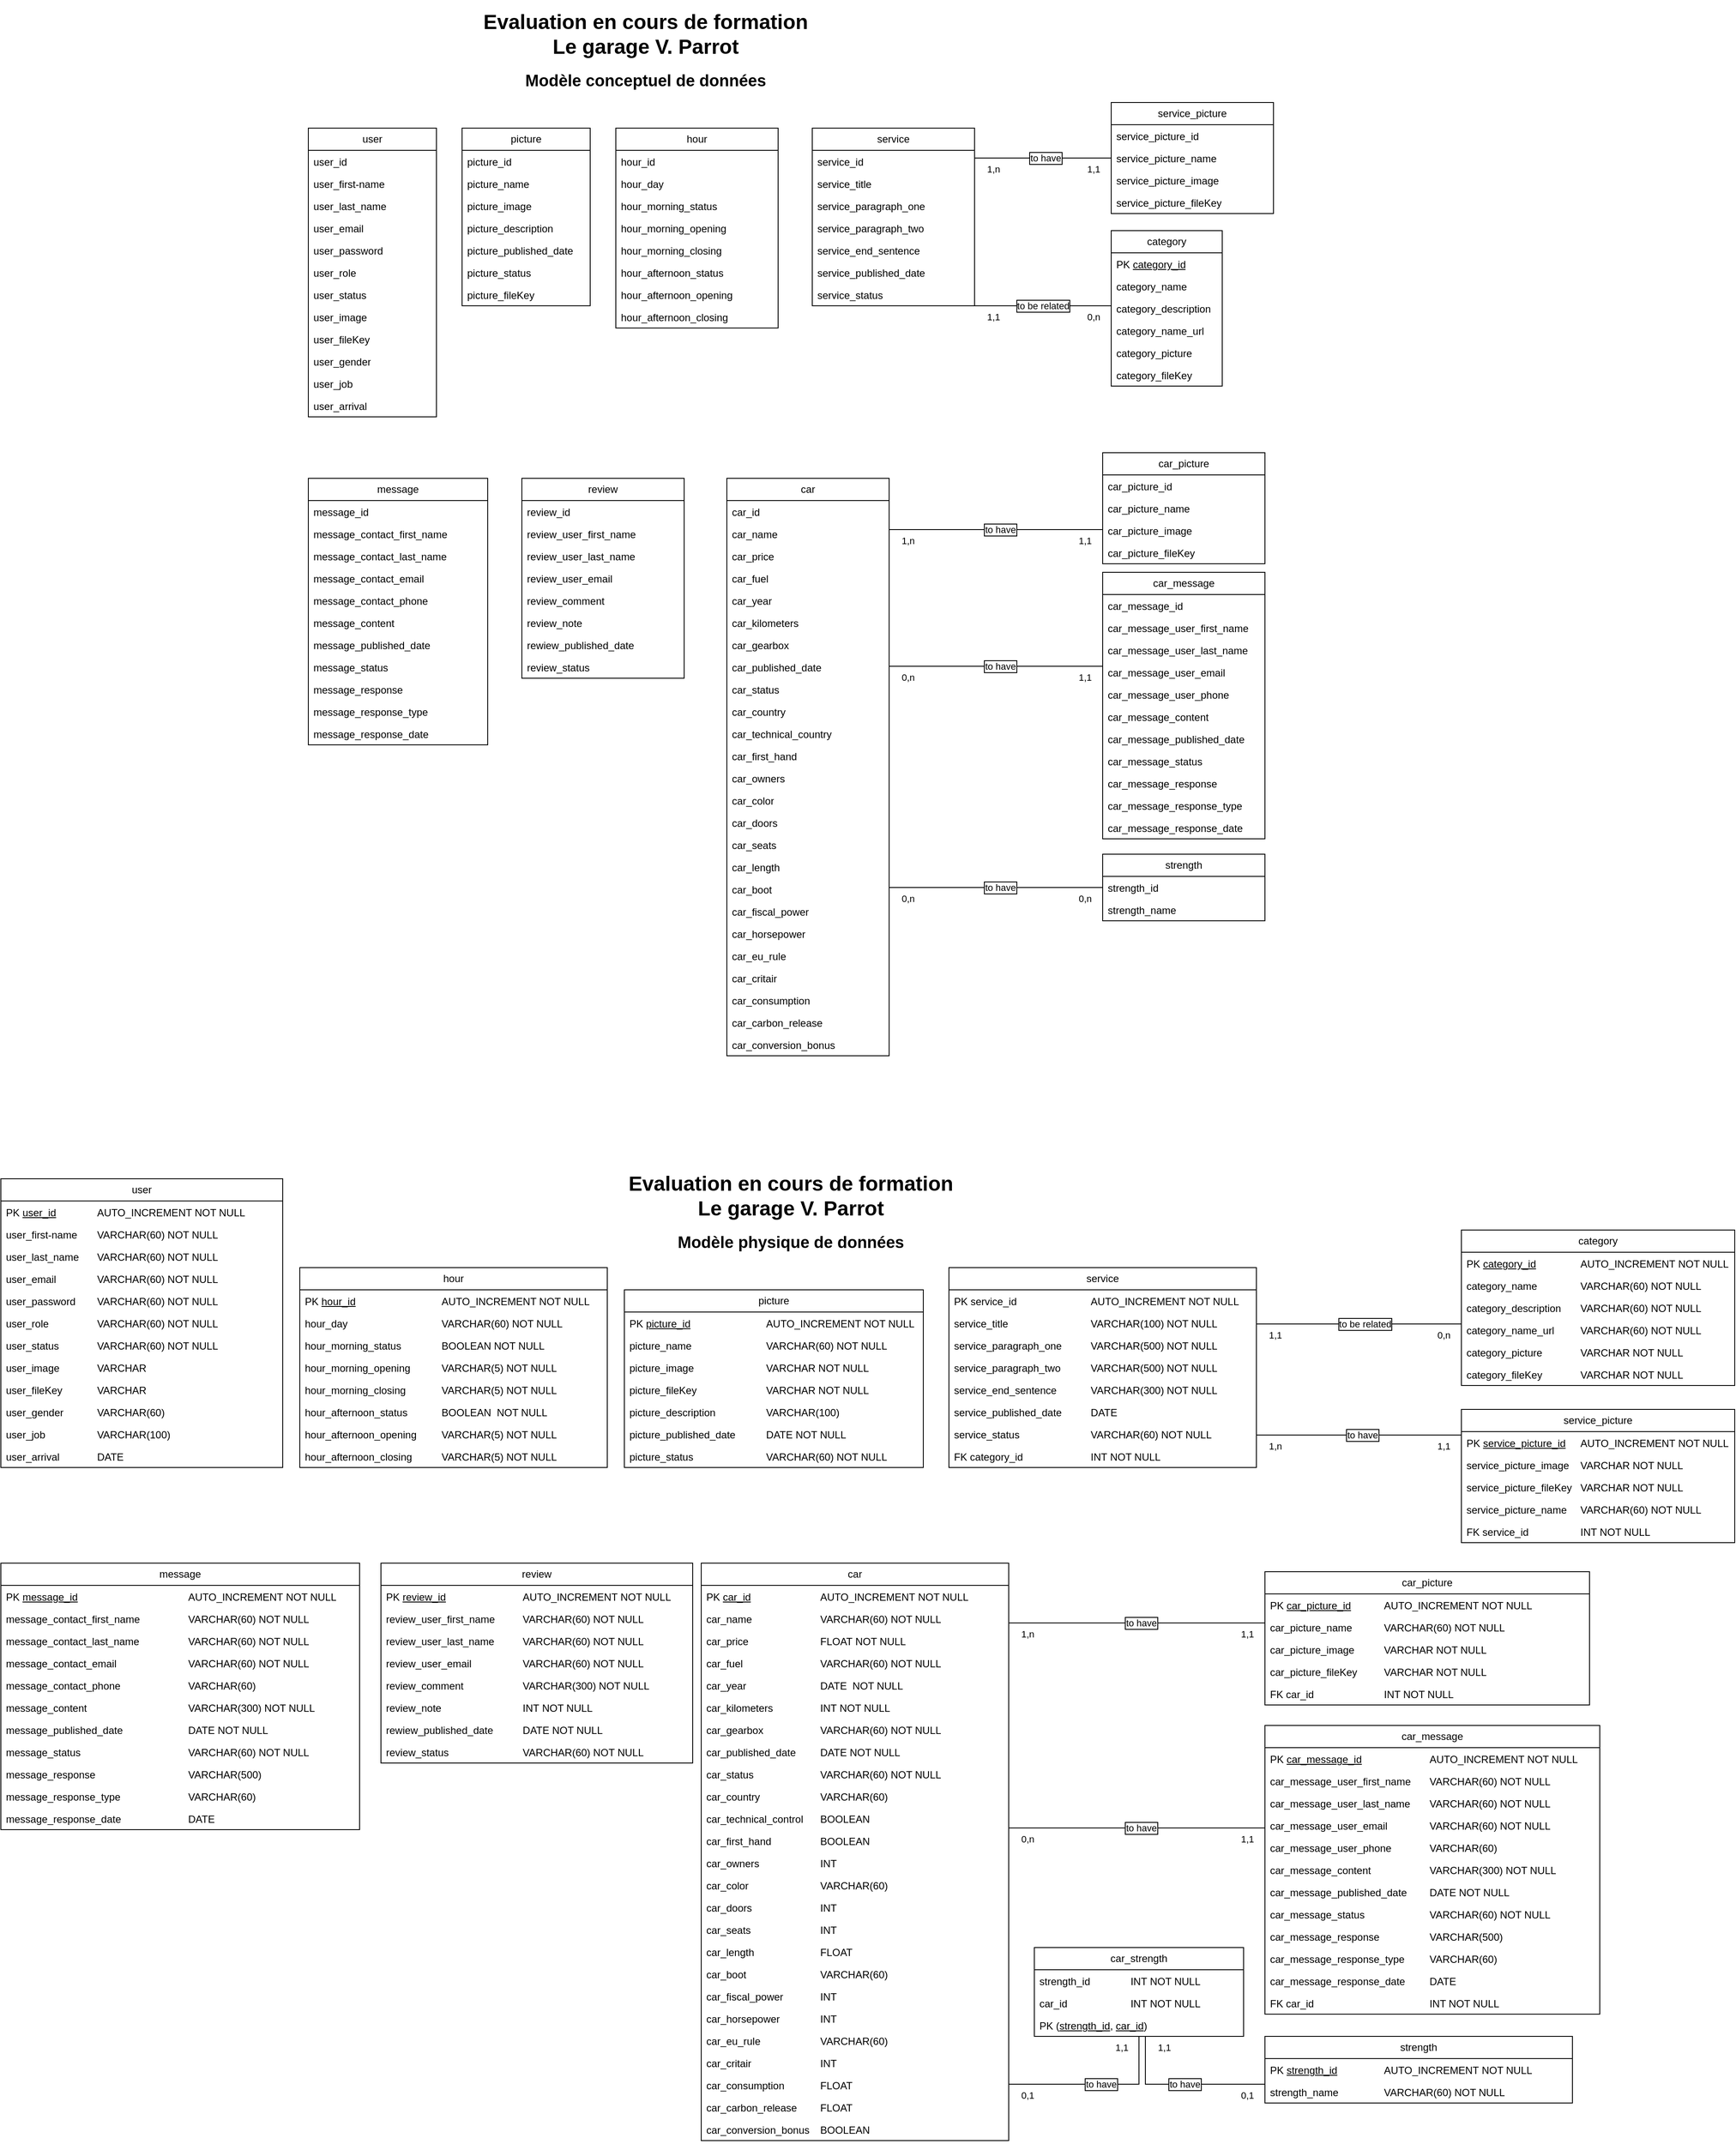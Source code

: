 <mxfile version="21.6.1" type="device">
  <diagram name="Page-1" id="c4acf3e9-155e-7222-9cf6-157b1a14988f">
    <mxGraphModel dx="1964" dy="999" grid="1" gridSize="10" guides="1" tooltips="1" connect="1" arrows="1" fold="1" page="1" pageScale="1" pageWidth="850" pageHeight="1100" background="none" math="0" shadow="0">
      <root>
        <mxCell id="0" />
        <mxCell id="1" parent="0" />
        <mxCell id="52zC-37scid1Czq-JXhN-1" value="Evaluation en cours de formation&lt;br style=&quot;font-size: 24px;&quot;&gt;Le garage V. Parrot" style="text;html=1;strokeColor=none;fillColor=none;align=center;verticalAlign=middle;whiteSpace=wrap;rounded=0;fontSize=24;fontStyle=1" parent="1" vertex="1">
          <mxGeometry x="60" y="10" width="710" height="80" as="geometry" />
        </mxCell>
        <mxCell id="52zC-37scid1Czq-JXhN-2" value="Modèle conceptuel de données" style="text;html=1;strokeColor=none;fillColor=none;align=center;verticalAlign=middle;whiteSpace=wrap;rounded=0;fontSize=19;fontStyle=1" parent="1" vertex="1">
          <mxGeometry x="60" y="90" width="710" height="30" as="geometry" />
        </mxCell>
        <mxCell id="52zC-37scid1Czq-JXhN-3" value="user" style="swimlane;fontStyle=0;childLayout=stackLayout;horizontal=1;startSize=26;fillColor=none;horizontalStack=0;resizeParent=1;resizeParentMax=0;resizeLast=0;collapsible=1;marginBottom=0;whiteSpace=wrap;html=1;" parent="1" vertex="1">
          <mxGeometry x="20" y="160" width="150" height="338" as="geometry">
            <mxRectangle x="-90" y="270" width="100" height="30" as="alternateBounds" />
          </mxGeometry>
        </mxCell>
        <mxCell id="52zC-37scid1Czq-JXhN-4" value="user_id" style="text;strokeColor=none;fillColor=none;align=left;verticalAlign=top;spacingLeft=4;spacingRight=4;overflow=hidden;rotatable=0;points=[[0,0.5],[1,0.5]];portConstraint=eastwest;whiteSpace=wrap;html=1;" parent="52zC-37scid1Czq-JXhN-3" vertex="1">
          <mxGeometry y="26" width="150" height="26" as="geometry" />
        </mxCell>
        <mxCell id="52zC-37scid1Czq-JXhN-5" value="user_first-name" style="text;strokeColor=none;fillColor=none;align=left;verticalAlign=top;spacingLeft=4;spacingRight=4;overflow=hidden;rotatable=0;points=[[0,0.5],[1,0.5]];portConstraint=eastwest;whiteSpace=wrap;html=1;" parent="52zC-37scid1Czq-JXhN-3" vertex="1">
          <mxGeometry y="52" width="150" height="26" as="geometry" />
        </mxCell>
        <mxCell id="52zC-37scid1Czq-JXhN-6" value="user_last_name" style="text;strokeColor=none;fillColor=none;align=left;verticalAlign=top;spacingLeft=4;spacingRight=4;overflow=hidden;rotatable=0;points=[[0,0.5],[1,0.5]];portConstraint=eastwest;whiteSpace=wrap;html=1;" parent="52zC-37scid1Czq-JXhN-3" vertex="1">
          <mxGeometry y="78" width="150" height="26" as="geometry" />
        </mxCell>
        <mxCell id="52zC-37scid1Czq-JXhN-7" value="user_email" style="text;strokeColor=none;fillColor=none;align=left;verticalAlign=top;spacingLeft=4;spacingRight=4;overflow=hidden;rotatable=0;points=[[0,0.5],[1,0.5]];portConstraint=eastwest;whiteSpace=wrap;html=1;" parent="52zC-37scid1Czq-JXhN-3" vertex="1">
          <mxGeometry y="104" width="150" height="26" as="geometry" />
        </mxCell>
        <mxCell id="52zC-37scid1Czq-JXhN-8" value="user_password" style="text;strokeColor=none;fillColor=none;align=left;verticalAlign=top;spacingLeft=4;spacingRight=4;overflow=hidden;rotatable=0;points=[[0,0.5],[1,0.5]];portConstraint=eastwest;whiteSpace=wrap;html=1;" parent="52zC-37scid1Czq-JXhN-3" vertex="1">
          <mxGeometry y="130" width="150" height="26" as="geometry" />
        </mxCell>
        <mxCell id="52zC-37scid1Czq-JXhN-9" value="user_role" style="text;strokeColor=none;fillColor=none;align=left;verticalAlign=top;spacingLeft=4;spacingRight=4;overflow=hidden;rotatable=0;points=[[0,0.5],[1,0.5]];portConstraint=eastwest;whiteSpace=wrap;html=1;" parent="52zC-37scid1Czq-JXhN-3" vertex="1">
          <mxGeometry y="156" width="150" height="26" as="geometry" />
        </mxCell>
        <mxCell id="52zC-37scid1Czq-JXhN-10" value="user_status" style="text;strokeColor=none;fillColor=none;align=left;verticalAlign=top;spacingLeft=4;spacingRight=4;overflow=hidden;rotatable=0;points=[[0,0.5],[1,0.5]];portConstraint=eastwest;whiteSpace=wrap;html=1;" parent="52zC-37scid1Czq-JXhN-3" vertex="1">
          <mxGeometry y="182" width="150" height="26" as="geometry" />
        </mxCell>
        <mxCell id="52zC-37scid1Czq-JXhN-11" value="user_image" style="text;strokeColor=none;fillColor=none;align=left;verticalAlign=top;spacingLeft=4;spacingRight=4;overflow=hidden;rotatable=0;points=[[0,0.5],[1,0.5]];portConstraint=eastwest;whiteSpace=wrap;html=1;" parent="52zC-37scid1Czq-JXhN-3" vertex="1">
          <mxGeometry y="208" width="150" height="26" as="geometry" />
        </mxCell>
        <mxCell id="HshyCugWKHJCDCCjcNGK-1" value="user_fileKey" style="text;strokeColor=none;fillColor=none;align=left;verticalAlign=top;spacingLeft=4;spacingRight=4;overflow=hidden;rotatable=0;points=[[0,0.5],[1,0.5]];portConstraint=eastwest;whiteSpace=wrap;html=1;" vertex="1" parent="52zC-37scid1Czq-JXhN-3">
          <mxGeometry y="234" width="150" height="26" as="geometry" />
        </mxCell>
        <mxCell id="52zC-37scid1Czq-JXhN-27" value="user_gender" style="text;strokeColor=none;fillColor=none;align=left;verticalAlign=top;spacingLeft=4;spacingRight=4;overflow=hidden;rotatable=0;points=[[0,0.5],[1,0.5]];portConstraint=eastwest;whiteSpace=wrap;html=1;" parent="52zC-37scid1Czq-JXhN-3" vertex="1">
          <mxGeometry y="260" width="150" height="26" as="geometry" />
        </mxCell>
        <mxCell id="52zC-37scid1Czq-JXhN-13" value="user_job" style="text;strokeColor=none;fillColor=none;align=left;verticalAlign=top;spacingLeft=4;spacingRight=4;overflow=hidden;rotatable=0;points=[[0,0.5],[1,0.5]];portConstraint=eastwest;whiteSpace=wrap;html=1;" parent="52zC-37scid1Czq-JXhN-3" vertex="1">
          <mxGeometry y="286" width="150" height="26" as="geometry" />
        </mxCell>
        <mxCell id="52zC-37scid1Czq-JXhN-14" value="user_arrival" style="text;strokeColor=none;fillColor=none;align=left;verticalAlign=top;spacingLeft=4;spacingRight=4;overflow=hidden;rotatable=0;points=[[0,0.5],[1,0.5]];portConstraint=eastwest;whiteSpace=wrap;html=1;" parent="52zC-37scid1Czq-JXhN-3" vertex="1">
          <mxGeometry y="312" width="150" height="26" as="geometry" />
        </mxCell>
        <mxCell id="52zC-37scid1Czq-JXhN-15" value="picture" style="swimlane;fontStyle=0;childLayout=stackLayout;horizontal=1;startSize=26;fillColor=none;horizontalStack=0;resizeParent=1;resizeParentMax=0;resizeLast=0;collapsible=1;marginBottom=0;whiteSpace=wrap;html=1;" parent="1" vertex="1">
          <mxGeometry x="200" y="160" width="150" height="208" as="geometry">
            <mxRectangle x="-90" y="270" width="100" height="30" as="alternateBounds" />
          </mxGeometry>
        </mxCell>
        <mxCell id="52zC-37scid1Czq-JXhN-16" value="picture_id" style="text;strokeColor=none;fillColor=none;align=left;verticalAlign=top;spacingLeft=4;spacingRight=4;overflow=hidden;rotatable=0;points=[[0,0.5],[1,0.5]];portConstraint=eastwest;whiteSpace=wrap;html=1;" parent="52zC-37scid1Czq-JXhN-15" vertex="1">
          <mxGeometry y="26" width="150" height="26" as="geometry" />
        </mxCell>
        <mxCell id="52zC-37scid1Czq-JXhN-18" value="picture_name" style="text;strokeColor=none;fillColor=none;align=left;verticalAlign=top;spacingLeft=4;spacingRight=4;overflow=hidden;rotatable=0;points=[[0,0.5],[1,0.5]];portConstraint=eastwest;whiteSpace=wrap;html=1;" parent="52zC-37scid1Czq-JXhN-15" vertex="1">
          <mxGeometry y="52" width="150" height="26" as="geometry" />
        </mxCell>
        <mxCell id="52zC-37scid1Czq-JXhN-17" value="picture_image" style="text;strokeColor=none;fillColor=none;align=left;verticalAlign=top;spacingLeft=4;spacingRight=4;overflow=hidden;rotatable=0;points=[[0,0.5],[1,0.5]];portConstraint=eastwest;whiteSpace=wrap;html=1;" parent="52zC-37scid1Czq-JXhN-15" vertex="1">
          <mxGeometry y="78" width="150" height="26" as="geometry" />
        </mxCell>
        <mxCell id="52zC-37scid1Czq-JXhN-19" value="picture_description" style="text;strokeColor=none;fillColor=none;align=left;verticalAlign=top;spacingLeft=4;spacingRight=4;overflow=hidden;rotatable=0;points=[[0,0.5],[1,0.5]];portConstraint=eastwest;whiteSpace=wrap;html=1;" parent="52zC-37scid1Czq-JXhN-15" vertex="1">
          <mxGeometry y="104" width="150" height="26" as="geometry" />
        </mxCell>
        <mxCell id="52zC-37scid1Czq-JXhN-33" value="picture_published_date" style="text;strokeColor=none;fillColor=none;align=left;verticalAlign=top;spacingLeft=4;spacingRight=4;overflow=hidden;rotatable=0;points=[[0,0.5],[1,0.5]];portConstraint=eastwest;whiteSpace=wrap;html=1;" parent="52zC-37scid1Czq-JXhN-15" vertex="1">
          <mxGeometry y="130" width="150" height="26" as="geometry" />
        </mxCell>
        <mxCell id="52zC-37scid1Czq-JXhN-34" value="picture_status" style="text;strokeColor=none;fillColor=none;align=left;verticalAlign=top;spacingLeft=4;spacingRight=4;overflow=hidden;rotatable=0;points=[[0,0.5],[1,0.5]];portConstraint=eastwest;whiteSpace=wrap;html=1;" parent="52zC-37scid1Czq-JXhN-15" vertex="1">
          <mxGeometry y="156" width="150" height="26" as="geometry" />
        </mxCell>
        <mxCell id="HshyCugWKHJCDCCjcNGK-2" value="picture_fileKey" style="text;strokeColor=none;fillColor=none;align=left;verticalAlign=top;spacingLeft=4;spacingRight=4;overflow=hidden;rotatable=0;points=[[0,0.5],[1,0.5]];portConstraint=eastwest;whiteSpace=wrap;html=1;" vertex="1" parent="52zC-37scid1Czq-JXhN-15">
          <mxGeometry y="182" width="150" height="26" as="geometry" />
        </mxCell>
        <mxCell id="52zC-37scid1Czq-JXhN-28" value="service" style="swimlane;fontStyle=0;childLayout=stackLayout;horizontal=1;startSize=26;fillColor=none;horizontalStack=0;resizeParent=1;resizeParentMax=0;resizeLast=0;collapsible=1;marginBottom=0;whiteSpace=wrap;html=1;" parent="1" vertex="1">
          <mxGeometry x="610" y="160" width="190" height="208" as="geometry">
            <mxRectangle x="-90" y="270" width="100" height="30" as="alternateBounds" />
          </mxGeometry>
        </mxCell>
        <mxCell id="52zC-37scid1Czq-JXhN-29" value="service_id" style="text;strokeColor=none;fillColor=none;align=left;verticalAlign=top;spacingLeft=4;spacingRight=4;overflow=hidden;rotatable=0;points=[[0,0.5],[1,0.5]];portConstraint=eastwest;whiteSpace=wrap;html=1;" parent="52zC-37scid1Czq-JXhN-28" vertex="1">
          <mxGeometry y="26" width="190" height="26" as="geometry" />
        </mxCell>
        <mxCell id="52zC-37scid1Czq-JXhN-30" value="service_title" style="text;strokeColor=none;fillColor=none;align=left;verticalAlign=top;spacingLeft=4;spacingRight=4;overflow=hidden;rotatable=0;points=[[0,0.5],[1,0.5]];portConstraint=eastwest;whiteSpace=wrap;html=1;" parent="52zC-37scid1Czq-JXhN-28" vertex="1">
          <mxGeometry y="52" width="190" height="26" as="geometry" />
        </mxCell>
        <mxCell id="52zC-37scid1Czq-JXhN-32" value="service_paragraph_one" style="text;strokeColor=none;fillColor=none;align=left;verticalAlign=top;spacingLeft=4;spacingRight=4;overflow=hidden;rotatable=0;points=[[0,0.5],[1,0.5]];portConstraint=eastwest;whiteSpace=wrap;html=1;" parent="52zC-37scid1Czq-JXhN-28" vertex="1">
          <mxGeometry y="78" width="190" height="26" as="geometry" />
        </mxCell>
        <mxCell id="52zC-37scid1Czq-JXhN-35" value="service_paragraph_two" style="text;strokeColor=none;fillColor=none;align=left;verticalAlign=top;spacingLeft=4;spacingRight=4;overflow=hidden;rotatable=0;points=[[0,0.5],[1,0.5]];portConstraint=eastwest;whiteSpace=wrap;html=1;" parent="52zC-37scid1Czq-JXhN-28" vertex="1">
          <mxGeometry y="104" width="190" height="26" as="geometry" />
        </mxCell>
        <mxCell id="52zC-37scid1Czq-JXhN-36" value="service_end_sentence" style="text;strokeColor=none;fillColor=none;align=left;verticalAlign=top;spacingLeft=4;spacingRight=4;overflow=hidden;rotatable=0;points=[[0,0.5],[1,0.5]];portConstraint=eastwest;whiteSpace=wrap;html=1;" parent="52zC-37scid1Czq-JXhN-28" vertex="1">
          <mxGeometry y="130" width="190" height="26" as="geometry" />
        </mxCell>
        <mxCell id="52zC-37scid1Czq-JXhN-45" value="service_published_date" style="text;strokeColor=none;fillColor=none;align=left;verticalAlign=top;spacingLeft=4;spacingRight=4;overflow=hidden;rotatable=0;points=[[0,0.5],[1,0.5]];portConstraint=eastwest;whiteSpace=wrap;html=1;" parent="52zC-37scid1Czq-JXhN-28" vertex="1">
          <mxGeometry y="156" width="190" height="26" as="geometry" />
        </mxCell>
        <mxCell id="52zC-37scid1Czq-JXhN-46" value="service_status" style="text;strokeColor=none;fillColor=none;align=left;verticalAlign=top;spacingLeft=4;spacingRight=4;overflow=hidden;rotatable=0;points=[[0,0.5],[1,0.5]];portConstraint=eastwest;whiteSpace=wrap;html=1;" parent="52zC-37scid1Czq-JXhN-28" vertex="1">
          <mxGeometry y="182" width="190" height="26" as="geometry" />
        </mxCell>
        <mxCell id="52zC-37scid1Czq-JXhN-38" value="service_picture" style="swimlane;fontStyle=0;childLayout=stackLayout;horizontal=1;startSize=26;fillColor=none;horizontalStack=0;resizeParent=1;resizeParentMax=0;resizeLast=0;collapsible=1;marginBottom=0;whiteSpace=wrap;html=1;" parent="1" vertex="1">
          <mxGeometry x="960" y="130" width="190" height="130" as="geometry">
            <mxRectangle x="-90" y="270" width="100" height="30" as="alternateBounds" />
          </mxGeometry>
        </mxCell>
        <mxCell id="52zC-37scid1Czq-JXhN-39" value="service_picture_id" style="text;strokeColor=none;fillColor=none;align=left;verticalAlign=top;spacingLeft=4;spacingRight=4;overflow=hidden;rotatable=0;points=[[0,0.5],[1,0.5]];portConstraint=eastwest;whiteSpace=wrap;html=1;" parent="52zC-37scid1Czq-JXhN-38" vertex="1">
          <mxGeometry y="26" width="190" height="26" as="geometry" />
        </mxCell>
        <mxCell id="52zC-37scid1Czq-JXhN-112" value="service_picture_name" style="text;strokeColor=none;fillColor=none;align=left;verticalAlign=top;spacingLeft=4;spacingRight=4;overflow=hidden;rotatable=0;points=[[0,0.5],[1,0.5]];portConstraint=eastwest;whiteSpace=wrap;html=1;" parent="52zC-37scid1Czq-JXhN-38" vertex="1">
          <mxGeometry y="52" width="190" height="26" as="geometry" />
        </mxCell>
        <mxCell id="52zC-37scid1Czq-JXhN-41" value="service_picture_image" style="text;strokeColor=none;fillColor=none;align=left;verticalAlign=top;spacingLeft=4;spacingRight=4;overflow=hidden;rotatable=0;points=[[0,0.5],[1,0.5]];portConstraint=eastwest;whiteSpace=wrap;html=1;" parent="52zC-37scid1Czq-JXhN-38" vertex="1">
          <mxGeometry y="78" width="190" height="26" as="geometry" />
        </mxCell>
        <mxCell id="HshyCugWKHJCDCCjcNGK-3" value="service_picture_fileKey" style="text;strokeColor=none;fillColor=none;align=left;verticalAlign=top;spacingLeft=4;spacingRight=4;overflow=hidden;rotatable=0;points=[[0,0.5],[1,0.5]];portConstraint=eastwest;whiteSpace=wrap;html=1;" vertex="1" parent="52zC-37scid1Czq-JXhN-38">
          <mxGeometry y="104" width="190" height="26" as="geometry" />
        </mxCell>
        <mxCell id="52zC-37scid1Czq-JXhN-47" value="hour" style="swimlane;fontStyle=0;childLayout=stackLayout;horizontal=1;startSize=26;fillColor=none;horizontalStack=0;resizeParent=1;resizeParentMax=0;resizeLast=0;collapsible=1;marginBottom=0;whiteSpace=wrap;html=1;" parent="1" vertex="1">
          <mxGeometry x="380" y="160" width="190" height="234" as="geometry">
            <mxRectangle x="-90" y="270" width="100" height="30" as="alternateBounds" />
          </mxGeometry>
        </mxCell>
        <mxCell id="52zC-37scid1Czq-JXhN-48" value="hour_id" style="text;strokeColor=none;fillColor=none;align=left;verticalAlign=top;spacingLeft=4;spacingRight=4;overflow=hidden;rotatable=0;points=[[0,0.5],[1,0.5]];portConstraint=eastwest;whiteSpace=wrap;html=1;" parent="52zC-37scid1Czq-JXhN-47" vertex="1">
          <mxGeometry y="26" width="190" height="26" as="geometry" />
        </mxCell>
        <mxCell id="52zC-37scid1Czq-JXhN-49" value="hour_day" style="text;strokeColor=none;fillColor=none;align=left;verticalAlign=top;spacingLeft=4;spacingRight=4;overflow=hidden;rotatable=0;points=[[0,0.5],[1,0.5]];portConstraint=eastwest;whiteSpace=wrap;html=1;" parent="52zC-37scid1Czq-JXhN-47" vertex="1">
          <mxGeometry y="52" width="190" height="26" as="geometry" />
        </mxCell>
        <mxCell id="52zC-37scid1Czq-JXhN-53" value="hour_morning_status" style="text;strokeColor=none;fillColor=none;align=left;verticalAlign=top;spacingLeft=4;spacingRight=4;overflow=hidden;rotatable=0;points=[[0,0.5],[1,0.5]];portConstraint=eastwest;whiteSpace=wrap;html=1;" parent="52zC-37scid1Czq-JXhN-47" vertex="1">
          <mxGeometry y="78" width="190" height="26" as="geometry" />
        </mxCell>
        <mxCell id="52zC-37scid1Czq-JXhN-51" value="hour_morning_opening" style="text;strokeColor=none;fillColor=none;align=left;verticalAlign=top;spacingLeft=4;spacingRight=4;overflow=hidden;rotatable=0;points=[[0,0.5],[1,0.5]];portConstraint=eastwest;whiteSpace=wrap;html=1;" parent="52zC-37scid1Czq-JXhN-47" vertex="1">
          <mxGeometry y="104" width="190" height="26" as="geometry" />
        </mxCell>
        <mxCell id="52zC-37scid1Czq-JXhN-52" value="hour_morning_closing" style="text;strokeColor=none;fillColor=none;align=left;verticalAlign=top;spacingLeft=4;spacingRight=4;overflow=hidden;rotatable=0;points=[[0,0.5],[1,0.5]];portConstraint=eastwest;whiteSpace=wrap;html=1;" parent="52zC-37scid1Czq-JXhN-47" vertex="1">
          <mxGeometry y="130" width="190" height="26" as="geometry" />
        </mxCell>
        <mxCell id="52zC-37scid1Czq-JXhN-56" value="hour_afternoon_status" style="text;strokeColor=none;fillColor=none;align=left;verticalAlign=top;spacingLeft=4;spacingRight=4;overflow=hidden;rotatable=0;points=[[0,0.5],[1,0.5]];portConstraint=eastwest;whiteSpace=wrap;html=1;" parent="52zC-37scid1Czq-JXhN-47" vertex="1">
          <mxGeometry y="156" width="190" height="26" as="geometry" />
        </mxCell>
        <mxCell id="52zC-37scid1Czq-JXhN-57" value="hour_afternoon_opening" style="text;strokeColor=none;fillColor=none;align=left;verticalAlign=top;spacingLeft=4;spacingRight=4;overflow=hidden;rotatable=0;points=[[0,0.5],[1,0.5]];portConstraint=eastwest;whiteSpace=wrap;html=1;" parent="52zC-37scid1Czq-JXhN-47" vertex="1">
          <mxGeometry y="182" width="190" height="26" as="geometry" />
        </mxCell>
        <mxCell id="52zC-37scid1Czq-JXhN-58" value="hour_afternoon_closing" style="text;strokeColor=none;fillColor=none;align=left;verticalAlign=top;spacingLeft=4;spacingRight=4;overflow=hidden;rotatable=0;points=[[0,0.5],[1,0.5]];portConstraint=eastwest;whiteSpace=wrap;html=1;" parent="52zC-37scid1Czq-JXhN-47" vertex="1">
          <mxGeometry y="208" width="190" height="26" as="geometry" />
        </mxCell>
        <mxCell id="52zC-37scid1Czq-JXhN-59" value="review" style="swimlane;fontStyle=0;childLayout=stackLayout;horizontal=1;startSize=26;fillColor=none;horizontalStack=0;resizeParent=1;resizeParentMax=0;resizeLast=0;collapsible=1;marginBottom=0;whiteSpace=wrap;html=1;" parent="1" vertex="1">
          <mxGeometry x="270" y="570" width="190" height="234" as="geometry">
            <mxRectangle x="-90" y="270" width="100" height="30" as="alternateBounds" />
          </mxGeometry>
        </mxCell>
        <mxCell id="52zC-37scid1Czq-JXhN-60" value="review_id" style="text;strokeColor=none;fillColor=none;align=left;verticalAlign=top;spacingLeft=4;spacingRight=4;overflow=hidden;rotatable=0;points=[[0,0.5],[1,0.5]];portConstraint=eastwest;whiteSpace=wrap;html=1;" parent="52zC-37scid1Czq-JXhN-59" vertex="1">
          <mxGeometry y="26" width="190" height="26" as="geometry" />
        </mxCell>
        <mxCell id="52zC-37scid1Czq-JXhN-61" value="review_user_first_name" style="text;strokeColor=none;fillColor=none;align=left;verticalAlign=top;spacingLeft=4;spacingRight=4;overflow=hidden;rotatable=0;points=[[0,0.5],[1,0.5]];portConstraint=eastwest;whiteSpace=wrap;html=1;" parent="52zC-37scid1Czq-JXhN-59" vertex="1">
          <mxGeometry y="52" width="190" height="26" as="geometry" />
        </mxCell>
        <mxCell id="52zC-37scid1Czq-JXhN-62" value="review_user_last_name" style="text;strokeColor=none;fillColor=none;align=left;verticalAlign=top;spacingLeft=4;spacingRight=4;overflow=hidden;rotatable=0;points=[[0,0.5],[1,0.5]];portConstraint=eastwest;whiteSpace=wrap;html=1;" parent="52zC-37scid1Czq-JXhN-59" vertex="1">
          <mxGeometry y="78" width="190" height="26" as="geometry" />
        </mxCell>
        <mxCell id="52zC-37scid1Czq-JXhN-63" value="review_user_email" style="text;strokeColor=none;fillColor=none;align=left;verticalAlign=top;spacingLeft=4;spacingRight=4;overflow=hidden;rotatable=0;points=[[0,0.5],[1,0.5]];portConstraint=eastwest;whiteSpace=wrap;html=1;" parent="52zC-37scid1Czq-JXhN-59" vertex="1">
          <mxGeometry y="104" width="190" height="26" as="geometry" />
        </mxCell>
        <mxCell id="52zC-37scid1Czq-JXhN-64" value="review_comment" style="text;strokeColor=none;fillColor=none;align=left;verticalAlign=top;spacingLeft=4;spacingRight=4;overflow=hidden;rotatable=0;points=[[0,0.5],[1,0.5]];portConstraint=eastwest;whiteSpace=wrap;html=1;" parent="52zC-37scid1Czq-JXhN-59" vertex="1">
          <mxGeometry y="130" width="190" height="26" as="geometry" />
        </mxCell>
        <mxCell id="52zC-37scid1Czq-JXhN-65" value="review_note" style="text;strokeColor=none;fillColor=none;align=left;verticalAlign=top;spacingLeft=4;spacingRight=4;overflow=hidden;rotatable=0;points=[[0,0.5],[1,0.5]];portConstraint=eastwest;whiteSpace=wrap;html=1;" parent="52zC-37scid1Czq-JXhN-59" vertex="1">
          <mxGeometry y="156" width="190" height="26" as="geometry" />
        </mxCell>
        <mxCell id="52zC-37scid1Czq-JXhN-66" value="rewiew_published_date" style="text;strokeColor=none;fillColor=none;align=left;verticalAlign=top;spacingLeft=4;spacingRight=4;overflow=hidden;rotatable=0;points=[[0,0.5],[1,0.5]];portConstraint=eastwest;whiteSpace=wrap;html=1;" parent="52zC-37scid1Czq-JXhN-59" vertex="1">
          <mxGeometry y="182" width="190" height="26" as="geometry" />
        </mxCell>
        <mxCell id="52zC-37scid1Czq-JXhN-67" value="review_status" style="text;strokeColor=none;fillColor=none;align=left;verticalAlign=top;spacingLeft=4;spacingRight=4;overflow=hidden;rotatable=0;points=[[0,0.5],[1,0.5]];portConstraint=eastwest;whiteSpace=wrap;html=1;" parent="52zC-37scid1Czq-JXhN-59" vertex="1">
          <mxGeometry y="208" width="190" height="26" as="geometry" />
        </mxCell>
        <mxCell id="52zC-37scid1Czq-JXhN-68" value="message" style="swimlane;fontStyle=0;childLayout=stackLayout;horizontal=1;startSize=26;fillColor=none;horizontalStack=0;resizeParent=1;resizeParentMax=0;resizeLast=0;collapsible=1;marginBottom=0;whiteSpace=wrap;html=1;" parent="1" vertex="1">
          <mxGeometry x="20" y="570" width="210" height="312" as="geometry">
            <mxRectangle x="-90" y="270" width="100" height="30" as="alternateBounds" />
          </mxGeometry>
        </mxCell>
        <mxCell id="52zC-37scid1Czq-JXhN-69" value="message_id" style="text;strokeColor=none;fillColor=none;align=left;verticalAlign=top;spacingLeft=4;spacingRight=4;overflow=hidden;rotatable=0;points=[[0,0.5],[1,0.5]];portConstraint=eastwest;whiteSpace=wrap;html=1;" parent="52zC-37scid1Czq-JXhN-68" vertex="1">
          <mxGeometry y="26" width="210" height="26" as="geometry" />
        </mxCell>
        <mxCell id="52zC-37scid1Czq-JXhN-70" value="message_contact_first_name" style="text;strokeColor=none;fillColor=none;align=left;verticalAlign=top;spacingLeft=4;spacingRight=4;overflow=hidden;rotatable=0;points=[[0,0.5],[1,0.5]];portConstraint=eastwest;whiteSpace=wrap;html=1;" parent="52zC-37scid1Czq-JXhN-68" vertex="1">
          <mxGeometry y="52" width="210" height="26" as="geometry" />
        </mxCell>
        <mxCell id="52zC-37scid1Czq-JXhN-71" value="message_contact_last_name" style="text;strokeColor=none;fillColor=none;align=left;verticalAlign=top;spacingLeft=4;spacingRight=4;overflow=hidden;rotatable=0;points=[[0,0.5],[1,0.5]];portConstraint=eastwest;whiteSpace=wrap;html=1;" parent="52zC-37scid1Czq-JXhN-68" vertex="1">
          <mxGeometry y="78" width="210" height="26" as="geometry" />
        </mxCell>
        <mxCell id="52zC-37scid1Czq-JXhN-72" value="message_contact_email" style="text;strokeColor=none;fillColor=none;align=left;verticalAlign=top;spacingLeft=4;spacingRight=4;overflow=hidden;rotatable=0;points=[[0,0.5],[1,0.5]];portConstraint=eastwest;whiteSpace=wrap;html=1;" parent="52zC-37scid1Czq-JXhN-68" vertex="1">
          <mxGeometry y="104" width="210" height="26" as="geometry" />
        </mxCell>
        <mxCell id="52zC-37scid1Czq-JXhN-73" value="message_contact_phone" style="text;strokeColor=none;fillColor=none;align=left;verticalAlign=top;spacingLeft=4;spacingRight=4;overflow=hidden;rotatable=0;points=[[0,0.5],[1,0.5]];portConstraint=eastwest;whiteSpace=wrap;html=1;" parent="52zC-37scid1Czq-JXhN-68" vertex="1">
          <mxGeometry y="130" width="210" height="26" as="geometry" />
        </mxCell>
        <mxCell id="52zC-37scid1Czq-JXhN-74" value="message_content" style="text;strokeColor=none;fillColor=none;align=left;verticalAlign=top;spacingLeft=4;spacingRight=4;overflow=hidden;rotatable=0;points=[[0,0.5],[1,0.5]];portConstraint=eastwest;whiteSpace=wrap;html=1;" parent="52zC-37scid1Czq-JXhN-68" vertex="1">
          <mxGeometry y="156" width="210" height="26" as="geometry" />
        </mxCell>
        <mxCell id="52zC-37scid1Czq-JXhN-75" value="message_published_date" style="text;strokeColor=none;fillColor=none;align=left;verticalAlign=top;spacingLeft=4;spacingRight=4;overflow=hidden;rotatable=0;points=[[0,0.5],[1,0.5]];portConstraint=eastwest;whiteSpace=wrap;html=1;" parent="52zC-37scid1Czq-JXhN-68" vertex="1">
          <mxGeometry y="182" width="210" height="26" as="geometry" />
        </mxCell>
        <mxCell id="52zC-37scid1Czq-JXhN-76" value="message_status" style="text;strokeColor=none;fillColor=none;align=left;verticalAlign=top;spacingLeft=4;spacingRight=4;overflow=hidden;rotatable=0;points=[[0,0.5],[1,0.5]];portConstraint=eastwest;whiteSpace=wrap;html=1;" parent="52zC-37scid1Czq-JXhN-68" vertex="1">
          <mxGeometry y="208" width="210" height="26" as="geometry" />
        </mxCell>
        <mxCell id="52zC-37scid1Czq-JXhN-77" value="message_response" style="text;strokeColor=none;fillColor=none;align=left;verticalAlign=top;spacingLeft=4;spacingRight=4;overflow=hidden;rotatable=0;points=[[0,0.5],[1,0.5]];portConstraint=eastwest;whiteSpace=wrap;html=1;" parent="52zC-37scid1Czq-JXhN-68" vertex="1">
          <mxGeometry y="234" width="210" height="26" as="geometry" />
        </mxCell>
        <mxCell id="52zC-37scid1Czq-JXhN-115" value="message_response_type" style="text;strokeColor=none;fillColor=none;align=left;verticalAlign=top;spacingLeft=4;spacingRight=4;overflow=hidden;rotatable=0;points=[[0,0.5],[1,0.5]];portConstraint=eastwest;whiteSpace=wrap;html=1;" parent="52zC-37scid1Czq-JXhN-68" vertex="1">
          <mxGeometry y="260" width="210" height="26" as="geometry" />
        </mxCell>
        <mxCell id="52zC-37scid1Czq-JXhN-78" value="message_response_date" style="text;strokeColor=none;fillColor=none;align=left;verticalAlign=top;spacingLeft=4;spacingRight=4;overflow=hidden;rotatable=0;points=[[0,0.5],[1,0.5]];portConstraint=eastwest;whiteSpace=wrap;html=1;" parent="52zC-37scid1Czq-JXhN-68" vertex="1">
          <mxGeometry y="286" width="210" height="26" as="geometry" />
        </mxCell>
        <mxCell id="52zC-37scid1Czq-JXhN-79" value="car" style="swimlane;fontStyle=0;childLayout=stackLayout;horizontal=1;startSize=26;fillColor=none;horizontalStack=0;resizeParent=1;resizeParentMax=0;resizeLast=0;collapsible=1;marginBottom=0;whiteSpace=wrap;html=1;" parent="1" vertex="1">
          <mxGeometry x="510" y="570" width="190" height="676" as="geometry">
            <mxRectangle x="-90" y="270" width="100" height="30" as="alternateBounds" />
          </mxGeometry>
        </mxCell>
        <mxCell id="52zC-37scid1Czq-JXhN-80" value="car_id" style="text;strokeColor=none;fillColor=none;align=left;verticalAlign=top;spacingLeft=4;spacingRight=4;overflow=hidden;rotatable=0;points=[[0,0.5],[1,0.5]];portConstraint=eastwest;whiteSpace=wrap;html=1;" parent="52zC-37scid1Czq-JXhN-79" vertex="1">
          <mxGeometry y="26" width="190" height="26" as="geometry" />
        </mxCell>
        <mxCell id="52zC-37scid1Czq-JXhN-81" value="car_name" style="text;strokeColor=none;fillColor=none;align=left;verticalAlign=top;spacingLeft=4;spacingRight=4;overflow=hidden;rotatable=0;points=[[0,0.5],[1,0.5]];portConstraint=eastwest;whiteSpace=wrap;html=1;" parent="52zC-37scid1Czq-JXhN-79" vertex="1">
          <mxGeometry y="52" width="190" height="26" as="geometry" />
        </mxCell>
        <mxCell id="HshyCugWKHJCDCCjcNGK-4" value="car_price" style="text;strokeColor=none;fillColor=none;align=left;verticalAlign=top;spacingLeft=4;spacingRight=4;overflow=hidden;rotatable=0;points=[[0,0.5],[1,0.5]];portConstraint=eastwest;whiteSpace=wrap;html=1;" vertex="1" parent="52zC-37scid1Czq-JXhN-79">
          <mxGeometry y="78" width="190" height="26" as="geometry" />
        </mxCell>
        <mxCell id="52zC-37scid1Czq-JXhN-82" value="car_fuel" style="text;strokeColor=none;fillColor=none;align=left;verticalAlign=top;spacingLeft=4;spacingRight=4;overflow=hidden;rotatable=0;points=[[0,0.5],[1,0.5]];portConstraint=eastwest;whiteSpace=wrap;html=1;" parent="52zC-37scid1Czq-JXhN-79" vertex="1">
          <mxGeometry y="104" width="190" height="26" as="geometry" />
        </mxCell>
        <mxCell id="52zC-37scid1Czq-JXhN-83" value="car_year" style="text;strokeColor=none;fillColor=none;align=left;verticalAlign=top;spacingLeft=4;spacingRight=4;overflow=hidden;rotatable=0;points=[[0,0.5],[1,0.5]];portConstraint=eastwest;whiteSpace=wrap;html=1;" parent="52zC-37scid1Czq-JXhN-79" vertex="1">
          <mxGeometry y="130" width="190" height="26" as="geometry" />
        </mxCell>
        <mxCell id="52zC-37scid1Czq-JXhN-84" value="car_kilometers" style="text;strokeColor=none;fillColor=none;align=left;verticalAlign=top;spacingLeft=4;spacingRight=4;overflow=hidden;rotatable=0;points=[[0,0.5],[1,0.5]];portConstraint=eastwest;whiteSpace=wrap;html=1;" parent="52zC-37scid1Czq-JXhN-79" vertex="1">
          <mxGeometry y="156" width="190" height="26" as="geometry" />
        </mxCell>
        <mxCell id="52zC-37scid1Czq-JXhN-85" value="car_gearbox" style="text;strokeColor=none;fillColor=none;align=left;verticalAlign=top;spacingLeft=4;spacingRight=4;overflow=hidden;rotatable=0;points=[[0,0.5],[1,0.5]];portConstraint=eastwest;whiteSpace=wrap;html=1;" parent="52zC-37scid1Czq-JXhN-79" vertex="1">
          <mxGeometry y="182" width="190" height="26" as="geometry" />
        </mxCell>
        <mxCell id="52zC-37scid1Czq-JXhN-86" value="car_published_date" style="text;strokeColor=none;fillColor=none;align=left;verticalAlign=top;spacingLeft=4;spacingRight=4;overflow=hidden;rotatable=0;points=[[0,0.5],[1,0.5]];portConstraint=eastwest;whiteSpace=wrap;html=1;" parent="52zC-37scid1Czq-JXhN-79" vertex="1">
          <mxGeometry y="208" width="190" height="26" as="geometry" />
        </mxCell>
        <mxCell id="52zC-37scid1Czq-JXhN-87" value="car_status" style="text;strokeColor=none;fillColor=none;align=left;verticalAlign=top;spacingLeft=4;spacingRight=4;overflow=hidden;rotatable=0;points=[[0,0.5],[1,0.5]];portConstraint=eastwest;whiteSpace=wrap;html=1;" parent="52zC-37scid1Czq-JXhN-79" vertex="1">
          <mxGeometry y="234" width="190" height="26" as="geometry" />
        </mxCell>
        <mxCell id="52zC-37scid1Czq-JXhN-122" value="car_country" style="text;strokeColor=none;fillColor=none;align=left;verticalAlign=top;spacingLeft=4;spacingRight=4;overflow=hidden;rotatable=0;points=[[0,0.5],[1,0.5]];portConstraint=eastwest;whiteSpace=wrap;html=1;" parent="52zC-37scid1Czq-JXhN-79" vertex="1">
          <mxGeometry y="260" width="190" height="26" as="geometry" />
        </mxCell>
        <mxCell id="52zC-37scid1Czq-JXhN-123" value="car_technical_country" style="text;strokeColor=none;fillColor=none;align=left;verticalAlign=top;spacingLeft=4;spacingRight=4;overflow=hidden;rotatable=0;points=[[0,0.5],[1,0.5]];portConstraint=eastwest;whiteSpace=wrap;html=1;" parent="52zC-37scid1Czq-JXhN-79" vertex="1">
          <mxGeometry y="286" width="190" height="26" as="geometry" />
        </mxCell>
        <mxCell id="52zC-37scid1Czq-JXhN-124" value="car_first_hand" style="text;strokeColor=none;fillColor=none;align=left;verticalAlign=top;spacingLeft=4;spacingRight=4;overflow=hidden;rotatable=0;points=[[0,0.5],[1,0.5]];portConstraint=eastwest;whiteSpace=wrap;html=1;" parent="52zC-37scid1Czq-JXhN-79" vertex="1">
          <mxGeometry y="312" width="190" height="26" as="geometry" />
        </mxCell>
        <mxCell id="52zC-37scid1Czq-JXhN-125" value="car_owners" style="text;strokeColor=none;fillColor=none;align=left;verticalAlign=top;spacingLeft=4;spacingRight=4;overflow=hidden;rotatable=0;points=[[0,0.5],[1,0.5]];portConstraint=eastwest;whiteSpace=wrap;html=1;" parent="52zC-37scid1Czq-JXhN-79" vertex="1">
          <mxGeometry y="338" width="190" height="26" as="geometry" />
        </mxCell>
        <mxCell id="52zC-37scid1Czq-JXhN-126" value="car_color" style="text;strokeColor=none;fillColor=none;align=left;verticalAlign=top;spacingLeft=4;spacingRight=4;overflow=hidden;rotatable=0;points=[[0,0.5],[1,0.5]];portConstraint=eastwest;whiteSpace=wrap;html=1;" parent="52zC-37scid1Czq-JXhN-79" vertex="1">
          <mxGeometry y="364" width="190" height="26" as="geometry" />
        </mxCell>
        <mxCell id="52zC-37scid1Czq-JXhN-127" value="car_doors" style="text;strokeColor=none;fillColor=none;align=left;verticalAlign=top;spacingLeft=4;spacingRight=4;overflow=hidden;rotatable=0;points=[[0,0.5],[1,0.5]];portConstraint=eastwest;whiteSpace=wrap;html=1;" parent="52zC-37scid1Czq-JXhN-79" vertex="1">
          <mxGeometry y="390" width="190" height="26" as="geometry" />
        </mxCell>
        <mxCell id="52zC-37scid1Czq-JXhN-128" value="car_seats" style="text;strokeColor=none;fillColor=none;align=left;verticalAlign=top;spacingLeft=4;spacingRight=4;overflow=hidden;rotatable=0;points=[[0,0.5],[1,0.5]];portConstraint=eastwest;whiteSpace=wrap;html=1;" parent="52zC-37scid1Czq-JXhN-79" vertex="1">
          <mxGeometry y="416" width="190" height="26" as="geometry" />
        </mxCell>
        <mxCell id="52zC-37scid1Czq-JXhN-129" value="car_length" style="text;strokeColor=none;fillColor=none;align=left;verticalAlign=top;spacingLeft=4;spacingRight=4;overflow=hidden;rotatable=0;points=[[0,0.5],[1,0.5]];portConstraint=eastwest;whiteSpace=wrap;html=1;" parent="52zC-37scid1Czq-JXhN-79" vertex="1">
          <mxGeometry y="442" width="190" height="26" as="geometry" />
        </mxCell>
        <mxCell id="52zC-37scid1Czq-JXhN-130" value="&lt;span style=&quot;font-weight: normal;&quot;&gt;car_boot&lt;/span&gt;" style="text;strokeColor=none;fillColor=none;align=left;verticalAlign=top;spacingLeft=4;spacingRight=4;overflow=hidden;rotatable=0;points=[[0,0.5],[1,0.5]];portConstraint=eastwest;whiteSpace=wrap;html=1;fontStyle=1" parent="52zC-37scid1Czq-JXhN-79" vertex="1">
          <mxGeometry y="468" width="190" height="26" as="geometry" />
        </mxCell>
        <mxCell id="52zC-37scid1Czq-JXhN-131" value="car_fiscal_power" style="text;strokeColor=none;fillColor=none;align=left;verticalAlign=top;spacingLeft=4;spacingRight=4;overflow=hidden;rotatable=0;points=[[0,0.5],[1,0.5]];portConstraint=eastwest;whiteSpace=wrap;html=1;fontStyle=0" parent="52zC-37scid1Czq-JXhN-79" vertex="1">
          <mxGeometry y="494" width="190" height="26" as="geometry" />
        </mxCell>
        <mxCell id="52zC-37scid1Czq-JXhN-132" value="car_horsepower" style="text;strokeColor=none;fillColor=none;align=left;verticalAlign=top;spacingLeft=4;spacingRight=4;overflow=hidden;rotatable=0;points=[[0,0.5],[1,0.5]];portConstraint=eastwest;whiteSpace=wrap;html=1;fontStyle=0" parent="52zC-37scid1Czq-JXhN-79" vertex="1">
          <mxGeometry y="520" width="190" height="26" as="geometry" />
        </mxCell>
        <mxCell id="52zC-37scid1Czq-JXhN-133" value="car_eu_rule" style="text;strokeColor=none;fillColor=none;align=left;verticalAlign=top;spacingLeft=4;spacingRight=4;overflow=hidden;rotatable=0;points=[[0,0.5],[1,0.5]];portConstraint=eastwest;whiteSpace=wrap;html=1;fontStyle=0" parent="52zC-37scid1Czq-JXhN-79" vertex="1">
          <mxGeometry y="546" width="190" height="26" as="geometry" />
        </mxCell>
        <mxCell id="52zC-37scid1Czq-JXhN-134" value="car_critair" style="text;strokeColor=none;fillColor=none;align=left;verticalAlign=top;spacingLeft=4;spacingRight=4;overflow=hidden;rotatable=0;points=[[0,0.5],[1,0.5]];portConstraint=eastwest;whiteSpace=wrap;html=1;fontStyle=0" parent="52zC-37scid1Czq-JXhN-79" vertex="1">
          <mxGeometry y="572" width="190" height="26" as="geometry" />
        </mxCell>
        <mxCell id="52zC-37scid1Czq-JXhN-135" value="car_consumption" style="text;strokeColor=none;fillColor=none;align=left;verticalAlign=top;spacingLeft=4;spacingRight=4;overflow=hidden;rotatable=0;points=[[0,0.5],[1,0.5]];portConstraint=eastwest;whiteSpace=wrap;html=1;fontStyle=0" parent="52zC-37scid1Czq-JXhN-79" vertex="1">
          <mxGeometry y="598" width="190" height="26" as="geometry" />
        </mxCell>
        <mxCell id="52zC-37scid1Czq-JXhN-136" value="car_carbon_release" style="text;strokeColor=none;fillColor=none;align=left;verticalAlign=top;spacingLeft=4;spacingRight=4;overflow=hidden;rotatable=0;points=[[0,0.5],[1,0.5]];portConstraint=eastwest;whiteSpace=wrap;html=1;fontStyle=0" parent="52zC-37scid1Czq-JXhN-79" vertex="1">
          <mxGeometry y="624" width="190" height="26" as="geometry" />
        </mxCell>
        <mxCell id="52zC-37scid1Czq-JXhN-137" value="car_conversion_bonus" style="text;strokeColor=none;fillColor=none;align=left;verticalAlign=top;spacingLeft=4;spacingRight=4;overflow=hidden;rotatable=0;points=[[0,0.5],[1,0.5]];portConstraint=eastwest;whiteSpace=wrap;html=1;fontStyle=0" parent="52zC-37scid1Czq-JXhN-79" vertex="1">
          <mxGeometry y="650" width="190" height="26" as="geometry" />
        </mxCell>
        <mxCell id="52zC-37scid1Czq-JXhN-88" value="car_picture" style="swimlane;fontStyle=0;childLayout=stackLayout;horizontal=1;startSize=26;fillColor=none;horizontalStack=0;resizeParent=1;resizeParentMax=0;resizeLast=0;collapsible=1;marginBottom=0;whiteSpace=wrap;html=1;" parent="1" vertex="1">
          <mxGeometry x="950" y="540" width="190" height="130" as="geometry">
            <mxRectangle x="-90" y="270" width="100" height="30" as="alternateBounds" />
          </mxGeometry>
        </mxCell>
        <mxCell id="52zC-37scid1Czq-JXhN-89" value="car_picture_id" style="text;strokeColor=none;fillColor=none;align=left;verticalAlign=top;spacingLeft=4;spacingRight=4;overflow=hidden;rotatable=0;points=[[0,0.5],[1,0.5]];portConstraint=eastwest;whiteSpace=wrap;html=1;" parent="52zC-37scid1Czq-JXhN-88" vertex="1">
          <mxGeometry y="26" width="190" height="26" as="geometry" />
        </mxCell>
        <mxCell id="52zC-37scid1Czq-JXhN-91" value="car_picture_name" style="text;strokeColor=none;fillColor=none;align=left;verticalAlign=top;spacingLeft=4;spacingRight=4;overflow=hidden;rotatable=0;points=[[0,0.5],[1,0.5]];portConstraint=eastwest;whiteSpace=wrap;html=1;" parent="52zC-37scid1Czq-JXhN-88" vertex="1">
          <mxGeometry y="52" width="190" height="26" as="geometry" />
        </mxCell>
        <mxCell id="52zC-37scid1Czq-JXhN-92" value="car_picture_image" style="text;strokeColor=none;fillColor=none;align=left;verticalAlign=top;spacingLeft=4;spacingRight=4;overflow=hidden;rotatable=0;points=[[0,0.5],[1,0.5]];portConstraint=eastwest;whiteSpace=wrap;html=1;" parent="52zC-37scid1Czq-JXhN-88" vertex="1">
          <mxGeometry y="78" width="190" height="26" as="geometry" />
        </mxCell>
        <mxCell id="HshyCugWKHJCDCCjcNGK-5" value="car_picture_fileKey" style="text;strokeColor=none;fillColor=none;align=left;verticalAlign=top;spacingLeft=4;spacingRight=4;overflow=hidden;rotatable=0;points=[[0,0.5],[1,0.5]];portConstraint=eastwest;whiteSpace=wrap;html=1;" vertex="1" parent="52zC-37scid1Czq-JXhN-88">
          <mxGeometry y="104" width="190" height="26" as="geometry" />
        </mxCell>
        <mxCell id="52zC-37scid1Czq-JXhN-102" value="strength" style="swimlane;fontStyle=0;childLayout=stackLayout;horizontal=1;startSize=26;fillColor=none;horizontalStack=0;resizeParent=1;resizeParentMax=0;resizeLast=0;collapsible=1;marginBottom=0;whiteSpace=wrap;html=1;" parent="1" vertex="1">
          <mxGeometry x="950" y="1010" width="190" height="78" as="geometry">
            <mxRectangle x="-90" y="270" width="100" height="30" as="alternateBounds" />
          </mxGeometry>
        </mxCell>
        <mxCell id="52zC-37scid1Czq-JXhN-103" value="strength_id" style="text;strokeColor=none;fillColor=none;align=left;verticalAlign=top;spacingLeft=4;spacingRight=4;overflow=hidden;rotatable=0;points=[[0,0.5],[1,0.5]];portConstraint=eastwest;whiteSpace=wrap;html=1;" parent="52zC-37scid1Czq-JXhN-102" vertex="1">
          <mxGeometry y="26" width="190" height="26" as="geometry" />
        </mxCell>
        <mxCell id="52zC-37scid1Czq-JXhN-105" value="strength_name" style="text;strokeColor=none;fillColor=none;align=left;verticalAlign=top;spacingLeft=4;spacingRight=4;overflow=hidden;rotatable=0;points=[[0,0.5],[1,0.5]];portConstraint=eastwest;whiteSpace=wrap;html=1;" parent="52zC-37scid1Czq-JXhN-102" vertex="1">
          <mxGeometry y="52" width="190" height="26" as="geometry" />
        </mxCell>
        <mxCell id="52zC-37scid1Czq-JXhN-107" value="car_message" style="swimlane;fontStyle=0;childLayout=stackLayout;horizontal=1;startSize=26;fillColor=none;horizontalStack=0;resizeParent=1;resizeParentMax=0;resizeLast=0;collapsible=1;marginBottom=0;whiteSpace=wrap;html=1;" parent="1" vertex="1">
          <mxGeometry x="950" y="680" width="190" height="312" as="geometry">
            <mxRectangle x="-90" y="270" width="100" height="30" as="alternateBounds" />
          </mxGeometry>
        </mxCell>
        <mxCell id="52zC-37scid1Czq-JXhN-108" value="car_message_id" style="text;strokeColor=none;fillColor=none;align=left;verticalAlign=top;spacingLeft=4;spacingRight=4;overflow=hidden;rotatable=0;points=[[0,0.5],[1,0.5]];portConstraint=eastwest;whiteSpace=wrap;html=1;" parent="52zC-37scid1Czq-JXhN-107" vertex="1">
          <mxGeometry y="26" width="190" height="26" as="geometry" />
        </mxCell>
        <mxCell id="52zC-37scid1Czq-JXhN-110" value="car_message_user_first_name" style="text;strokeColor=none;fillColor=none;align=left;verticalAlign=top;spacingLeft=4;spacingRight=4;overflow=hidden;rotatable=0;points=[[0,0.5],[1,0.5]];portConstraint=eastwest;whiteSpace=wrap;html=1;" parent="52zC-37scid1Czq-JXhN-107" vertex="1">
          <mxGeometry y="52" width="190" height="26" as="geometry" />
        </mxCell>
        <mxCell id="52zC-37scid1Czq-JXhN-111" value="car_message_user_last_name" style="text;strokeColor=none;fillColor=none;align=left;verticalAlign=top;spacingLeft=4;spacingRight=4;overflow=hidden;rotatable=0;points=[[0,0.5],[1,0.5]];portConstraint=eastwest;whiteSpace=wrap;html=1;" parent="52zC-37scid1Czq-JXhN-107" vertex="1">
          <mxGeometry y="78" width="190" height="26" as="geometry" />
        </mxCell>
        <mxCell id="52zC-37scid1Czq-JXhN-113" value="car_message_user_email" style="text;strokeColor=none;fillColor=none;align=left;verticalAlign=top;spacingLeft=4;spacingRight=4;overflow=hidden;rotatable=0;points=[[0,0.5],[1,0.5]];portConstraint=eastwest;whiteSpace=wrap;html=1;" parent="52zC-37scid1Czq-JXhN-107" vertex="1">
          <mxGeometry y="104" width="190" height="26" as="geometry" />
        </mxCell>
        <mxCell id="52zC-37scid1Czq-JXhN-114" value="car_message_user_phone" style="text;strokeColor=none;fillColor=none;align=left;verticalAlign=top;spacingLeft=4;spacingRight=4;overflow=hidden;rotatable=0;points=[[0,0.5],[1,0.5]];portConstraint=eastwest;whiteSpace=wrap;html=1;" parent="52zC-37scid1Czq-JXhN-107" vertex="1">
          <mxGeometry y="130" width="190" height="26" as="geometry" />
        </mxCell>
        <mxCell id="52zC-37scid1Czq-JXhN-116" value="car_message_content" style="text;strokeColor=none;fillColor=none;align=left;verticalAlign=top;spacingLeft=4;spacingRight=4;overflow=hidden;rotatable=0;points=[[0,0.5],[1,0.5]];portConstraint=eastwest;whiteSpace=wrap;html=1;" parent="52zC-37scid1Czq-JXhN-107" vertex="1">
          <mxGeometry y="156" width="190" height="26" as="geometry" />
        </mxCell>
        <mxCell id="52zC-37scid1Czq-JXhN-117" value="car_message_published_date" style="text;strokeColor=none;fillColor=none;align=left;verticalAlign=top;spacingLeft=4;spacingRight=4;overflow=hidden;rotatable=0;points=[[0,0.5],[1,0.5]];portConstraint=eastwest;whiteSpace=wrap;html=1;" parent="52zC-37scid1Czq-JXhN-107" vertex="1">
          <mxGeometry y="182" width="190" height="26" as="geometry" />
        </mxCell>
        <mxCell id="52zC-37scid1Czq-JXhN-118" value="car_message_status" style="text;strokeColor=none;fillColor=none;align=left;verticalAlign=top;spacingLeft=4;spacingRight=4;overflow=hidden;rotatable=0;points=[[0,0.5],[1,0.5]];portConstraint=eastwest;whiteSpace=wrap;html=1;" parent="52zC-37scid1Czq-JXhN-107" vertex="1">
          <mxGeometry y="208" width="190" height="26" as="geometry" />
        </mxCell>
        <mxCell id="52zC-37scid1Czq-JXhN-119" value="car_message_response" style="text;strokeColor=none;fillColor=none;align=left;verticalAlign=top;spacingLeft=4;spacingRight=4;overflow=hidden;rotatable=0;points=[[0,0.5],[1,0.5]];portConstraint=eastwest;whiteSpace=wrap;html=1;" parent="52zC-37scid1Czq-JXhN-107" vertex="1">
          <mxGeometry y="234" width="190" height="26" as="geometry" />
        </mxCell>
        <mxCell id="52zC-37scid1Czq-JXhN-120" value="car_message_response_type" style="text;strokeColor=none;fillColor=none;align=left;verticalAlign=top;spacingLeft=4;spacingRight=4;overflow=hidden;rotatable=0;points=[[0,0.5],[1,0.5]];portConstraint=eastwest;whiteSpace=wrap;html=1;" parent="52zC-37scid1Czq-JXhN-107" vertex="1">
          <mxGeometry y="260" width="190" height="26" as="geometry" />
        </mxCell>
        <mxCell id="52zC-37scid1Czq-JXhN-121" value="car_message_response_date" style="text;strokeColor=none;fillColor=none;align=left;verticalAlign=top;spacingLeft=4;spacingRight=4;overflow=hidden;rotatable=0;points=[[0,0.5],[1,0.5]];portConstraint=eastwest;whiteSpace=wrap;html=1;" parent="52zC-37scid1Czq-JXhN-107" vertex="1">
          <mxGeometry y="286" width="190" height="26" as="geometry" />
        </mxCell>
        <mxCell id="52zC-37scid1Czq-JXhN-139" value="to have" style="endArrow=none;html=1;endSize=12;startArrow=none;startSize=14;startFill=0;edgeStyle=orthogonalEdgeStyle;rounded=0;endFill=0;fontSize=11;labelBorderColor=default;" parent="1" source="52zC-37scid1Czq-JXhN-38" target="52zC-37scid1Czq-JXhN-28" edge="1">
          <mxGeometry x="-0.035" relative="1" as="geometry">
            <mxPoint x="1140" y="320" as="sourcePoint" />
            <mxPoint x="920" y="240" as="targetPoint" />
            <Array as="points">
              <mxPoint x="1020" y="212" />
              <mxPoint x="1020" y="212" />
            </Array>
            <mxPoint as="offset" />
          </mxGeometry>
        </mxCell>
        <mxCell id="52zC-37scid1Czq-JXhN-140" value="1,1" style="edgeLabel;resizable=0;html=1;align=left;verticalAlign=top;" parent="52zC-37scid1Czq-JXhN-139" connectable="0" vertex="1">
          <mxGeometry x="-1" relative="1" as="geometry">
            <mxPoint x="-30" as="offset" />
          </mxGeometry>
        </mxCell>
        <mxCell id="52zC-37scid1Czq-JXhN-141" value="1,n" style="edgeLabel;resizable=0;html=1;align=right;verticalAlign=top;" parent="52zC-37scid1Czq-JXhN-139" connectable="0" vertex="1">
          <mxGeometry x="1" relative="1" as="geometry">
            <mxPoint x="30" as="offset" />
          </mxGeometry>
        </mxCell>
        <mxCell id="52zC-37scid1Czq-JXhN-142" value="to have" style="endArrow=none;html=1;endSize=12;startArrow=none;startSize=14;startFill=0;edgeStyle=orthogonalEdgeStyle;rounded=0;endFill=0;fontSize=11;labelBorderColor=default;" parent="1" source="52zC-37scid1Czq-JXhN-88" target="52zC-37scid1Czq-JXhN-79" edge="1">
          <mxGeometry x="-0.035" relative="1" as="geometry">
            <mxPoint x="890.03" y="620" as="sourcePoint" />
            <mxPoint x="740.03" y="620" as="targetPoint" />
            <Array as="points">
              <mxPoint x="760" y="630" />
              <mxPoint x="760" y="630" />
            </Array>
            <mxPoint as="offset" />
          </mxGeometry>
        </mxCell>
        <mxCell id="52zC-37scid1Czq-JXhN-143" value="1,1" style="edgeLabel;resizable=0;html=1;align=left;verticalAlign=top;" parent="52zC-37scid1Czq-JXhN-142" connectable="0" vertex="1">
          <mxGeometry x="-1" relative="1" as="geometry">
            <mxPoint x="-30" as="offset" />
          </mxGeometry>
        </mxCell>
        <mxCell id="52zC-37scid1Czq-JXhN-144" value="1,n" style="edgeLabel;resizable=0;html=1;align=right;verticalAlign=top;" parent="52zC-37scid1Czq-JXhN-142" connectable="0" vertex="1">
          <mxGeometry x="1" relative="1" as="geometry">
            <mxPoint x="30" as="offset" />
          </mxGeometry>
        </mxCell>
        <mxCell id="52zC-37scid1Czq-JXhN-145" value="to have" style="endArrow=none;html=1;endSize=12;startArrow=none;startSize=14;startFill=0;edgeStyle=orthogonalEdgeStyle;rounded=0;endFill=0;fontSize=11;labelBorderColor=default;" parent="1" source="52zC-37scid1Czq-JXhN-107" target="52zC-37scid1Czq-JXhN-79" edge="1">
          <mxGeometry x="-0.035" relative="1" as="geometry">
            <mxPoint x="880" y="632" as="sourcePoint" />
            <mxPoint x="710" y="905" as="targetPoint" />
            <Array as="points">
              <mxPoint x="870" y="790" />
              <mxPoint x="870" y="790" />
            </Array>
            <mxPoint as="offset" />
          </mxGeometry>
        </mxCell>
        <mxCell id="52zC-37scid1Czq-JXhN-146" value="1,1" style="edgeLabel;resizable=0;html=1;align=left;verticalAlign=top;" parent="52zC-37scid1Czq-JXhN-145" connectable="0" vertex="1">
          <mxGeometry x="-1" relative="1" as="geometry">
            <mxPoint x="-30" as="offset" />
          </mxGeometry>
        </mxCell>
        <mxCell id="52zC-37scid1Czq-JXhN-147" value="0,n" style="edgeLabel;resizable=0;html=1;align=right;verticalAlign=top;" parent="52zC-37scid1Czq-JXhN-145" connectable="0" vertex="1">
          <mxGeometry x="1" relative="1" as="geometry">
            <mxPoint x="30" as="offset" />
          </mxGeometry>
        </mxCell>
        <mxCell id="52zC-37scid1Czq-JXhN-148" value="to have" style="endArrow=none;html=1;endSize=12;startArrow=none;startSize=14;startFill=0;edgeStyle=orthogonalEdgeStyle;rounded=0;endFill=0;fontSize=11;labelBorderColor=default;" parent="1" source="52zC-37scid1Czq-JXhN-102" target="52zC-37scid1Czq-JXhN-79" edge="1">
          <mxGeometry x="-0.035" relative="1" as="geometry">
            <mxPoint x="950" y="1050" as="sourcePoint" />
            <mxPoint x="700" y="1050" as="targetPoint" />
            <Array as="points">
              <mxPoint x="750" y="1049" />
              <mxPoint x="750" y="1049" />
            </Array>
            <mxPoint as="offset" />
          </mxGeometry>
        </mxCell>
        <mxCell id="52zC-37scid1Czq-JXhN-149" value="0,n" style="edgeLabel;resizable=0;html=1;align=left;verticalAlign=top;" parent="52zC-37scid1Czq-JXhN-148" connectable="0" vertex="1">
          <mxGeometry x="-1" relative="1" as="geometry">
            <mxPoint x="-30" as="offset" />
          </mxGeometry>
        </mxCell>
        <mxCell id="52zC-37scid1Czq-JXhN-150" value="0,n" style="edgeLabel;resizable=0;html=1;align=right;verticalAlign=top;" parent="52zC-37scid1Czq-JXhN-148" connectable="0" vertex="1">
          <mxGeometry x="1" relative="1" as="geometry">
            <mxPoint x="30" as="offset" />
          </mxGeometry>
        </mxCell>
        <mxCell id="52zC-37scid1Czq-JXhN-152" value="Evaluation en cours de formation&lt;br style=&quot;font-size: 24px;&quot;&gt;Le garage V. Parrot" style="text;html=1;strokeColor=none;fillColor=none;align=center;verticalAlign=middle;whiteSpace=wrap;rounded=0;fontSize=24;fontStyle=1" parent="1" vertex="1">
          <mxGeometry x="-220" y="1370" width="1610" height="80" as="geometry" />
        </mxCell>
        <mxCell id="52zC-37scid1Czq-JXhN-153" value="Modèle physique de données" style="text;html=1;strokeColor=none;fillColor=none;align=center;verticalAlign=middle;whiteSpace=wrap;rounded=0;fontSize=19;fontStyle=1" parent="1" vertex="1">
          <mxGeometry x="-220" y="1450" width="1610" height="30" as="geometry" />
        </mxCell>
        <mxCell id="52zC-37scid1Czq-JXhN-154" value="user" style="swimlane;fontStyle=0;childLayout=stackLayout;horizontal=1;startSize=26;fillColor=none;horizontalStack=0;resizeParent=1;resizeParentMax=0;resizeLast=0;collapsible=1;marginBottom=0;whiteSpace=wrap;html=1;" parent="1" vertex="1">
          <mxGeometry x="-340" y="1390" width="330" height="338" as="geometry">
            <mxRectangle x="-90" y="270" width="100" height="30" as="alternateBounds" />
          </mxGeometry>
        </mxCell>
        <mxCell id="52zC-37scid1Czq-JXhN-155" value="PK &lt;u&gt;user_id&lt;/u&gt; &lt;span style=&quot;white-space: pre;&quot;&gt;&#x9;&lt;span style=&quot;white-space: pre;&quot;&gt;&#x9;AUTO_INCREMENT&lt;/span&gt; &lt;/span&gt;NOT NULL" style="text;strokeColor=none;fillColor=none;align=left;verticalAlign=top;spacingLeft=4;spacingRight=4;overflow=hidden;rotatable=0;points=[[0,0.5],[1,0.5]];portConstraint=eastwest;whiteSpace=wrap;html=1;" parent="52zC-37scid1Czq-JXhN-154" vertex="1">
          <mxGeometry y="26" width="330" height="26" as="geometry" />
        </mxCell>
        <mxCell id="52zC-37scid1Czq-JXhN-156" value="user_first-name &lt;span style=&quot;white-space: pre;&quot;&gt;&#x9;&lt;/span&gt;VARCHAR(60) NOT NULL" style="text;strokeColor=none;fillColor=none;align=left;verticalAlign=top;spacingLeft=4;spacingRight=4;overflow=hidden;rotatable=0;points=[[0,0.5],[1,0.5]];portConstraint=eastwest;whiteSpace=wrap;html=1;" parent="52zC-37scid1Czq-JXhN-154" vertex="1">
          <mxGeometry y="52" width="330" height="26" as="geometry" />
        </mxCell>
        <mxCell id="52zC-37scid1Czq-JXhN-157" value="user_last_name &lt;span style=&quot;white-space: pre;&quot;&gt;&#x9;&lt;/span&gt;VARCHAR(60) NOT NULL" style="text;strokeColor=none;fillColor=none;align=left;verticalAlign=top;spacingLeft=4;spacingRight=4;overflow=hidden;rotatable=0;points=[[0,0.5],[1,0.5]];portConstraint=eastwest;whiteSpace=wrap;html=1;" parent="52zC-37scid1Czq-JXhN-154" vertex="1">
          <mxGeometry y="78" width="330" height="26" as="geometry" />
        </mxCell>
        <mxCell id="52zC-37scid1Czq-JXhN-158" value="user_email &lt;span style=&quot;white-space: pre;&quot;&gt;&#x9;&lt;/span&gt;&lt;span style=&quot;white-space: pre;&quot;&gt;&#x9;&lt;/span&gt;VARCHAR(60) NOT NULL" style="text;strokeColor=none;fillColor=none;align=left;verticalAlign=top;spacingLeft=4;spacingRight=4;overflow=hidden;rotatable=0;points=[[0,0.5],[1,0.5]];portConstraint=eastwest;whiteSpace=wrap;html=1;" parent="52zC-37scid1Czq-JXhN-154" vertex="1">
          <mxGeometry y="104" width="330" height="26" as="geometry" />
        </mxCell>
        <mxCell id="52zC-37scid1Czq-JXhN-159" value="user_password &lt;span style=&quot;white-space: pre;&quot;&gt;&#x9;&lt;/span&gt;VARCHAR(60) NOT NULL" style="text;strokeColor=none;fillColor=none;align=left;verticalAlign=top;spacingLeft=4;spacingRight=4;overflow=hidden;rotatable=0;points=[[0,0.5],[1,0.5]];portConstraint=eastwest;whiteSpace=wrap;html=1;" parent="52zC-37scid1Czq-JXhN-154" vertex="1">
          <mxGeometry y="130" width="330" height="26" as="geometry" />
        </mxCell>
        <mxCell id="52zC-37scid1Czq-JXhN-160" value="user_role &lt;span style=&quot;white-space: pre;&quot;&gt;&#x9;&lt;/span&gt;&lt;span style=&quot;white-space: pre;&quot;&gt;&#x9;&lt;/span&gt;VARCHAR(60) NOT NULL" style="text;strokeColor=none;fillColor=none;align=left;verticalAlign=top;spacingLeft=4;spacingRight=4;overflow=hidden;rotatable=0;points=[[0,0.5],[1,0.5]];portConstraint=eastwest;whiteSpace=wrap;html=1;" parent="52zC-37scid1Czq-JXhN-154" vertex="1">
          <mxGeometry y="156" width="330" height="26" as="geometry" />
        </mxCell>
        <mxCell id="52zC-37scid1Czq-JXhN-161" value="user_status&amp;nbsp;&lt;span style=&quot;white-space: pre;&quot;&gt;&#x9;&lt;/span&gt;&lt;span style=&quot;white-space: pre;&quot;&gt;&#x9;&lt;/span&gt;VARCHAR(60) NOT NULL" style="text;strokeColor=none;fillColor=none;align=left;verticalAlign=top;spacingLeft=4;spacingRight=4;overflow=hidden;rotatable=0;points=[[0,0.5],[1,0.5]];portConstraint=eastwest;whiteSpace=wrap;html=1;" parent="52zC-37scid1Czq-JXhN-154" vertex="1">
          <mxGeometry y="182" width="330" height="26" as="geometry" />
        </mxCell>
        <mxCell id="52zC-37scid1Czq-JXhN-162" value="user_image&lt;span style=&quot;white-space: pre;&quot;&gt;&#x9;&lt;/span&gt;&lt;span style=&quot;white-space: pre;&quot;&gt;&#x9;&lt;/span&gt;VARCHAR" style="text;strokeColor=none;fillColor=none;align=left;verticalAlign=top;spacingLeft=4;spacingRight=4;overflow=hidden;rotatable=0;points=[[0,0.5],[1,0.5]];portConstraint=eastwest;whiteSpace=wrap;html=1;" parent="52zC-37scid1Czq-JXhN-154" vertex="1">
          <mxGeometry y="208" width="330" height="26" as="geometry" />
        </mxCell>
        <mxCell id="HshyCugWKHJCDCCjcNGK-6" value="user_fileKey&lt;span style=&quot;white-space: pre;&quot;&gt;&#x9;&lt;/span&gt;&lt;span style=&quot;white-space: pre;&quot;&gt;&#x9;&lt;/span&gt;VARCHAR" style="text;strokeColor=none;fillColor=none;align=left;verticalAlign=top;spacingLeft=4;spacingRight=4;overflow=hidden;rotatable=0;points=[[0,0.5],[1,0.5]];portConstraint=eastwest;whiteSpace=wrap;html=1;" vertex="1" parent="52zC-37scid1Czq-JXhN-154">
          <mxGeometry y="234" width="330" height="26" as="geometry" />
        </mxCell>
        <mxCell id="52zC-37scid1Czq-JXhN-163" value="user_gender&lt;span style=&quot;white-space: pre;&quot;&gt;&#x9;&lt;/span&gt;&lt;span style=&quot;white-space: pre;&quot;&gt;&#x9;VARCHAR(60)&lt;/span&gt;" style="text;strokeColor=none;fillColor=none;align=left;verticalAlign=top;spacingLeft=4;spacingRight=4;overflow=hidden;rotatable=0;points=[[0,0.5],[1,0.5]];portConstraint=eastwest;whiteSpace=wrap;html=1;" parent="52zC-37scid1Czq-JXhN-154" vertex="1">
          <mxGeometry y="260" width="330" height="26" as="geometry" />
        </mxCell>
        <mxCell id="52zC-37scid1Czq-JXhN-164" value="user_job&lt;span style=&quot;white-space: pre;&quot;&gt;&#x9;&lt;/span&gt;&lt;span style=&quot;white-space: pre;&quot;&gt;&#x9;&lt;/span&gt;&lt;span style=&quot;white-space: pre;&quot;&gt;&#x9;VARCHAR(100)&lt;/span&gt;" style="text;strokeColor=none;fillColor=none;align=left;verticalAlign=top;spacingLeft=4;spacingRight=4;overflow=hidden;rotatable=0;points=[[0,0.5],[1,0.5]];portConstraint=eastwest;whiteSpace=wrap;html=1;" parent="52zC-37scid1Czq-JXhN-154" vertex="1">
          <mxGeometry y="286" width="330" height="26" as="geometry" />
        </mxCell>
        <mxCell id="52zC-37scid1Czq-JXhN-165" value="user_arrival&lt;span style=&quot;white-space: pre;&quot;&gt;&#x9;&lt;/span&gt;&lt;span style=&quot;white-space: pre;&quot;&gt;&#x9;DATE&lt;/span&gt;" style="text;strokeColor=none;fillColor=none;align=left;verticalAlign=top;spacingLeft=4;spacingRight=4;overflow=hidden;rotatable=0;points=[[0,0.5],[1,0.5]];portConstraint=eastwest;whiteSpace=wrap;html=1;" parent="52zC-37scid1Czq-JXhN-154" vertex="1">
          <mxGeometry y="312" width="330" height="26" as="geometry" />
        </mxCell>
        <mxCell id="52zC-37scid1Czq-JXhN-166" value="picture" style="swimlane;fontStyle=0;childLayout=stackLayout;horizontal=1;startSize=26;fillColor=none;horizontalStack=0;resizeParent=1;resizeParentMax=0;resizeLast=0;collapsible=1;marginBottom=0;whiteSpace=wrap;html=1;" parent="1" vertex="1">
          <mxGeometry x="390" y="1520" width="350" height="208" as="geometry">
            <mxRectangle x="-90" y="270" width="100" height="30" as="alternateBounds" />
          </mxGeometry>
        </mxCell>
        <mxCell id="52zC-37scid1Czq-JXhN-167" value="PK &lt;u&gt;picture_id&lt;/u&gt;&lt;span style=&quot;white-space: pre;&quot;&gt;&#x9;&lt;/span&gt;&lt;span style=&quot;white-space: pre;&quot;&gt;&#x9;&lt;/span&gt;&lt;span style=&quot;white-space: pre;&quot;&gt;&#x9;&lt;/span&gt;&lt;span style=&quot;white-space: pre;&quot;&gt;&#x9;AUTO_INCREMENT&lt;/span&gt;&amp;nbsp;NOT NULL" style="text;strokeColor=none;fillColor=none;align=left;verticalAlign=top;spacingLeft=4;spacingRight=4;overflow=hidden;rotatable=0;points=[[0,0.5],[1,0.5]];portConstraint=eastwest;whiteSpace=wrap;html=1;" parent="52zC-37scid1Czq-JXhN-166" vertex="1">
          <mxGeometry y="26" width="350" height="26" as="geometry" />
        </mxCell>
        <mxCell id="52zC-37scid1Czq-JXhN-169" value="picture_name&lt;span style=&quot;white-space: pre;&quot;&gt;&#x9;&lt;/span&gt;&lt;span style=&quot;white-space: pre;&quot;&gt;&#x9;&lt;/span&gt;&lt;span style=&quot;white-space: pre;&quot;&gt;&#x9;&lt;/span&gt;&lt;span style=&quot;white-space: pre;&quot;&gt;&#x9;VARCHAR(60)&lt;/span&gt;&amp;nbsp;NOT NULL" style="text;strokeColor=none;fillColor=none;align=left;verticalAlign=top;spacingLeft=4;spacingRight=4;overflow=hidden;rotatable=0;points=[[0,0.5],[1,0.5]];portConstraint=eastwest;whiteSpace=wrap;html=1;" parent="52zC-37scid1Czq-JXhN-166" vertex="1">
          <mxGeometry y="52" width="350" height="26" as="geometry" />
        </mxCell>
        <mxCell id="52zC-37scid1Czq-JXhN-168" value="picture_image&lt;span style=&quot;white-space: pre;&quot;&gt;&#x9;&lt;/span&gt;&lt;span style=&quot;white-space: pre;&quot;&gt;&#x9;&lt;/span&gt;&lt;span style=&quot;white-space: pre;&quot;&gt;&#x9;&lt;/span&gt;&lt;span style=&quot;white-space: pre;&quot;&gt;&#x9;&lt;/span&gt;VARCHAR&amp;nbsp;NOT NULL" style="text;strokeColor=none;fillColor=none;align=left;verticalAlign=top;spacingLeft=4;spacingRight=4;overflow=hidden;rotatable=0;points=[[0,0.5],[1,0.5]];portConstraint=eastwest;whiteSpace=wrap;html=1;" parent="52zC-37scid1Czq-JXhN-166" vertex="1">
          <mxGeometry y="78" width="350" height="26" as="geometry" />
        </mxCell>
        <mxCell id="HshyCugWKHJCDCCjcNGK-7" value="picture_fileKey&lt;span style=&quot;white-space: pre;&quot;&gt;&#x9;&lt;/span&gt;&lt;span style=&quot;white-space: pre;&quot;&gt;&#x9;&lt;/span&gt;&lt;span style=&quot;white-space: pre;&quot;&gt;&#x9;&lt;/span&gt;VARCHAR&amp;nbsp;NOT NULL" style="text;strokeColor=none;fillColor=none;align=left;verticalAlign=top;spacingLeft=4;spacingRight=4;overflow=hidden;rotatable=0;points=[[0,0.5],[1,0.5]];portConstraint=eastwest;whiteSpace=wrap;html=1;" vertex="1" parent="52zC-37scid1Czq-JXhN-166">
          <mxGeometry y="104" width="350" height="26" as="geometry" />
        </mxCell>
        <mxCell id="52zC-37scid1Czq-JXhN-170" value="picture_description&lt;span style=&quot;white-space: pre;&quot;&gt;&#x9;&lt;/span&gt;&lt;span style=&quot;white-space: pre;&quot;&gt;&#x9;&lt;/span&gt;&lt;span style=&quot;white-space: pre;&quot;&gt;&#x9;VARCHAR(100)&lt;/span&gt;" style="text;strokeColor=none;fillColor=none;align=left;verticalAlign=top;spacingLeft=4;spacingRight=4;overflow=hidden;rotatable=0;points=[[0,0.5],[1,0.5]];portConstraint=eastwest;whiteSpace=wrap;html=1;" parent="52zC-37scid1Czq-JXhN-166" vertex="1">
          <mxGeometry y="130" width="350" height="26" as="geometry" />
        </mxCell>
        <mxCell id="52zC-37scid1Czq-JXhN-171" value="picture_published_date&lt;span style=&quot;white-space: pre;&quot;&gt;&#x9;&lt;/span&gt;&lt;span style=&quot;white-space: pre;&quot;&gt;&#x9;DATE&lt;/span&gt;&amp;nbsp;NOT NULL" style="text;strokeColor=none;fillColor=none;align=left;verticalAlign=top;spacingLeft=4;spacingRight=4;overflow=hidden;rotatable=0;points=[[0,0.5],[1,0.5]];portConstraint=eastwest;whiteSpace=wrap;html=1;" parent="52zC-37scid1Czq-JXhN-166" vertex="1">
          <mxGeometry y="156" width="350" height="26" as="geometry" />
        </mxCell>
        <mxCell id="52zC-37scid1Czq-JXhN-172" value="picture_status&lt;span style=&quot;white-space: pre;&quot;&gt;&#x9;&lt;/span&gt;&lt;span style=&quot;white-space: pre;&quot;&gt;&#x9;&lt;/span&gt;&lt;span style=&quot;white-space: pre;&quot;&gt;&#x9;&lt;/span&gt;&lt;span style=&quot;white-space: pre;&quot;&gt;&#x9;VARCHAR(60)&lt;/span&gt;&amp;nbsp;NOT NULL" style="text;strokeColor=none;fillColor=none;align=left;verticalAlign=top;spacingLeft=4;spacingRight=4;overflow=hidden;rotatable=0;points=[[0,0.5],[1,0.5]];portConstraint=eastwest;whiteSpace=wrap;html=1;" parent="52zC-37scid1Czq-JXhN-166" vertex="1">
          <mxGeometry y="182" width="350" height="26" as="geometry" />
        </mxCell>
        <mxCell id="52zC-37scid1Czq-JXhN-173" value="service" style="swimlane;fontStyle=0;childLayout=stackLayout;horizontal=1;startSize=26;fillColor=none;horizontalStack=0;resizeParent=1;resizeParentMax=0;resizeLast=0;collapsible=1;marginBottom=0;whiteSpace=wrap;html=1;" parent="1" vertex="1">
          <mxGeometry x="770" y="1494" width="360" height="234" as="geometry">
            <mxRectangle x="-90" y="270" width="100" height="30" as="alternateBounds" />
          </mxGeometry>
        </mxCell>
        <mxCell id="52zC-37scid1Czq-JXhN-174" value="PK service_id&lt;span style=&quot;white-space: pre;&quot;&gt;&#x9;&lt;/span&gt;&lt;span style=&quot;white-space: pre;&quot;&gt;&#x9;&lt;/span&gt;&lt;span style=&quot;white-space: pre;&quot;&gt;&#x9;&lt;/span&gt;&lt;span style=&quot;white-space: pre;&quot;&gt;&#x9;AUTO_INCREMENT&lt;/span&gt;&amp;nbsp;NOT NULL" style="text;strokeColor=none;fillColor=none;align=left;verticalAlign=top;spacingLeft=4;spacingRight=4;overflow=hidden;rotatable=0;points=[[0,0.5],[1,0.5]];portConstraint=eastwest;whiteSpace=wrap;html=1;" parent="52zC-37scid1Czq-JXhN-173" vertex="1">
          <mxGeometry y="26" width="360" height="26" as="geometry" />
        </mxCell>
        <mxCell id="52zC-37scid1Czq-JXhN-176" value="service_title&lt;span style=&quot;white-space: pre;&quot;&gt;&#x9;&lt;/span&gt;&lt;span style=&quot;white-space: pre;&quot;&gt;&#x9;&lt;/span&gt;&lt;span style=&quot;white-space: pre;&quot;&gt;&#x9;&lt;/span&gt;&lt;span style=&quot;white-space: pre;&quot;&gt;&#x9;VARCHAR(100)&lt;/span&gt;&amp;nbsp;NOT NULL" style="text;strokeColor=none;fillColor=none;align=left;verticalAlign=top;spacingLeft=4;spacingRight=4;overflow=hidden;rotatable=0;points=[[0,0.5],[1,0.5]];portConstraint=eastwest;whiteSpace=wrap;html=1;" parent="52zC-37scid1Czq-JXhN-173" vertex="1">
          <mxGeometry y="52" width="360" height="26" as="geometry" />
        </mxCell>
        <mxCell id="52zC-37scid1Czq-JXhN-177" value="service_paragraph_one&lt;span style=&quot;white-space: pre;&quot;&gt;&#x9;&lt;/span&gt;&lt;span style=&quot;white-space: pre;&quot;&gt;&#x9;VARCHAR(500)&lt;/span&gt;&amp;nbsp;NOT NULL" style="text;strokeColor=none;fillColor=none;align=left;verticalAlign=top;spacingLeft=4;spacingRight=4;overflow=hidden;rotatable=0;points=[[0,0.5],[1,0.5]];portConstraint=eastwest;whiteSpace=wrap;html=1;" parent="52zC-37scid1Czq-JXhN-173" vertex="1">
          <mxGeometry y="78" width="360" height="26" as="geometry" />
        </mxCell>
        <mxCell id="52zC-37scid1Czq-JXhN-178" value="service_paragraph_two&lt;span style=&quot;white-space: pre;&quot;&gt;&#x9;&lt;/span&gt;&lt;span style=&quot;white-space: pre;&quot;&gt;&#x9;VARCHAR(500)&lt;/span&gt;&amp;nbsp;NOT NULL" style="text;strokeColor=none;fillColor=none;align=left;verticalAlign=top;spacingLeft=4;spacingRight=4;overflow=hidden;rotatable=0;points=[[0,0.5],[1,0.5]];portConstraint=eastwest;whiteSpace=wrap;html=1;" parent="52zC-37scid1Czq-JXhN-173" vertex="1">
          <mxGeometry y="104" width="360" height="26" as="geometry" />
        </mxCell>
        <mxCell id="52zC-37scid1Czq-JXhN-179" value="service_end_sentence&lt;span style=&quot;white-space: pre;&quot;&gt;&#x9;&lt;/span&gt;&lt;span style=&quot;white-space: pre;&quot;&gt;&#x9;VARCHAR(300)&lt;/span&gt;&amp;nbsp;NOT NULL" style="text;strokeColor=none;fillColor=none;align=left;verticalAlign=top;spacingLeft=4;spacingRight=4;overflow=hidden;rotatable=0;points=[[0,0.5],[1,0.5]];portConstraint=eastwest;whiteSpace=wrap;html=1;" parent="52zC-37scid1Czq-JXhN-173" vertex="1">
          <mxGeometry y="130" width="360" height="26" as="geometry" />
        </mxCell>
        <mxCell id="52zC-37scid1Czq-JXhN-180" value="service_published_date&lt;span style=&quot;white-space: pre;&quot;&gt;&#x9;&lt;/span&gt;&lt;span style=&quot;white-space: pre;&quot;&gt;&#x9;DATE&lt;/span&gt;" style="text;strokeColor=none;fillColor=none;align=left;verticalAlign=top;spacingLeft=4;spacingRight=4;overflow=hidden;rotatable=0;points=[[0,0.5],[1,0.5]];portConstraint=eastwest;whiteSpace=wrap;html=1;" parent="52zC-37scid1Czq-JXhN-173" vertex="1">
          <mxGeometry y="156" width="360" height="26" as="geometry" />
        </mxCell>
        <mxCell id="52zC-37scid1Czq-JXhN-181" value="service_status&lt;span style=&quot;white-space: pre;&quot;&gt;&#x9;&lt;/span&gt;&lt;span style=&quot;white-space: pre;&quot;&gt;&#x9;&lt;/span&gt;&lt;span style=&quot;white-space: pre;&quot;&gt;&#x9;&lt;/span&gt;&lt;span style=&quot;white-space: pre;&quot;&gt;&#x9;VARCHAR(60)&lt;/span&gt;&amp;nbsp;NOT NULL" style="text;strokeColor=none;fillColor=none;align=left;verticalAlign=top;spacingLeft=4;spacingRight=4;overflow=hidden;rotatable=0;points=[[0,0.5],[1,0.5]];portConstraint=eastwest;whiteSpace=wrap;html=1;" parent="52zC-37scid1Czq-JXhN-173" vertex="1">
          <mxGeometry y="182" width="360" height="26" as="geometry" />
        </mxCell>
        <mxCell id="52zC-37scid1Czq-JXhN-175" value="FK category_id&lt;span style=&quot;white-space: pre;&quot;&gt;&#x9;&lt;/span&gt;&lt;span style=&quot;white-space: pre;&quot;&gt;&#x9;&lt;/span&gt;&lt;span style=&quot;white-space: pre;&quot;&gt;&#x9;INT&lt;/span&gt;&amp;nbsp;NOT NULL" style="text;strokeColor=none;fillColor=none;align=left;verticalAlign=top;spacingLeft=4;spacingRight=4;overflow=hidden;rotatable=0;points=[[0,0.5],[1,0.5]];portConstraint=eastwest;whiteSpace=wrap;html=1;" parent="52zC-37scid1Czq-JXhN-173" vertex="1">
          <mxGeometry y="208" width="360" height="26" as="geometry" />
        </mxCell>
        <mxCell id="52zC-37scid1Czq-JXhN-182" value="service_picture" style="swimlane;fontStyle=0;childLayout=stackLayout;horizontal=1;startSize=26;fillColor=none;horizontalStack=0;resizeParent=1;resizeParentMax=0;resizeLast=0;collapsible=1;marginBottom=0;whiteSpace=wrap;html=1;" parent="1" vertex="1">
          <mxGeometry x="1370" y="1660" width="320" height="156" as="geometry">
            <mxRectangle x="-90" y="270" width="100" height="30" as="alternateBounds" />
          </mxGeometry>
        </mxCell>
        <mxCell id="52zC-37scid1Czq-JXhN-183" value="PK &lt;u&gt;service_picture_id&lt;/u&gt;&lt;span style=&quot;white-space: pre;&quot;&gt;&#x9;AUTO_INCREMENT&lt;/span&gt;&amp;nbsp;NOT NULL" style="text;strokeColor=none;fillColor=none;align=left;verticalAlign=top;spacingLeft=4;spacingRight=4;overflow=hidden;rotatable=0;points=[[0,0.5],[1,0.5]];portConstraint=eastwest;whiteSpace=wrap;html=1;" parent="52zC-37scid1Czq-JXhN-182" vertex="1">
          <mxGeometry y="26" width="320" height="26" as="geometry" />
        </mxCell>
        <mxCell id="52zC-37scid1Czq-JXhN-184" value="service_picture_image&lt;span style=&quot;white-space: pre;&quot;&gt;&#x9;&lt;/span&gt;VARCHAR&amp;nbsp;NOT NULL" style="text;strokeColor=none;fillColor=none;align=left;verticalAlign=top;spacingLeft=4;spacingRight=4;overflow=hidden;rotatable=0;points=[[0,0.5],[1,0.5]];portConstraint=eastwest;whiteSpace=wrap;html=1;" parent="52zC-37scid1Czq-JXhN-182" vertex="1">
          <mxGeometry y="52" width="320" height="26" as="geometry" />
        </mxCell>
        <mxCell id="HshyCugWKHJCDCCjcNGK-16" value="service_picture_fileKey&lt;span style=&quot;white-space: pre;&quot;&gt;&#x9;VARCHAR&lt;/span&gt;&amp;nbsp;NOT NULL" style="text;strokeColor=none;fillColor=none;align=left;verticalAlign=top;spacingLeft=4;spacingRight=4;overflow=hidden;rotatable=0;points=[[0,0.5],[1,0.5]];portConstraint=eastwest;whiteSpace=wrap;html=1;" vertex="1" parent="52zC-37scid1Czq-JXhN-182">
          <mxGeometry y="78" width="320" height="26" as="geometry" />
        </mxCell>
        <mxCell id="52zC-37scid1Czq-JXhN-185" value="service_picture_name&lt;span style=&quot;white-space: pre;&quot;&gt;&#x9;VARCHAR(60)&lt;/span&gt;&amp;nbsp;NOT NULL" style="text;strokeColor=none;fillColor=none;align=left;verticalAlign=top;spacingLeft=4;spacingRight=4;overflow=hidden;rotatable=0;points=[[0,0.5],[1,0.5]];portConstraint=eastwest;whiteSpace=wrap;html=1;" parent="52zC-37scid1Czq-JXhN-182" vertex="1">
          <mxGeometry y="104" width="320" height="26" as="geometry" />
        </mxCell>
        <mxCell id="52zC-37scid1Czq-JXhN-272" value="FK service_id&lt;span style=&quot;white-space: pre;&quot;&gt;&#x9;&lt;/span&gt;&lt;span style=&quot;white-space: pre;&quot;&gt;&#x9;&lt;/span&gt;&lt;span style=&quot;white-space: pre;&quot;&gt;&#x9;INT&lt;/span&gt;&amp;nbsp;NOT NULL" style="text;strokeColor=none;fillColor=none;align=left;verticalAlign=top;spacingLeft=4;spacingRight=4;overflow=hidden;rotatable=0;points=[[0,0.5],[1,0.5]];portConstraint=eastwest;whiteSpace=wrap;html=1;" parent="52zC-37scid1Czq-JXhN-182" vertex="1">
          <mxGeometry y="130" width="320" height="26" as="geometry" />
        </mxCell>
        <mxCell id="52zC-37scid1Czq-JXhN-186" value="hour" style="swimlane;fontStyle=0;childLayout=stackLayout;horizontal=1;startSize=26;fillColor=none;horizontalStack=0;resizeParent=1;resizeParentMax=0;resizeLast=0;collapsible=1;marginBottom=0;whiteSpace=wrap;html=1;" parent="1" vertex="1">
          <mxGeometry x="10" y="1494" width="360" height="234" as="geometry">
            <mxRectangle x="-90" y="270" width="100" height="30" as="alternateBounds" />
          </mxGeometry>
        </mxCell>
        <mxCell id="52zC-37scid1Czq-JXhN-187" value="PK &lt;u&gt;hour_id&lt;/u&gt;&lt;span style=&quot;white-space: pre;&quot;&gt;&#x9;&lt;/span&gt;&lt;span style=&quot;white-space: pre;&quot;&gt;&#x9;&lt;/span&gt;&lt;span style=&quot;white-space: pre;&quot;&gt;&#x9;&lt;span style=&quot;white-space: pre;&quot;&gt;&#x9;&lt;/span&gt;&lt;/span&gt;&lt;span style=&quot;white-space: pre;&quot;&gt;AUTO_INCREMENT NOT NULL&lt;/span&gt;" style="text;strokeColor=none;fillColor=none;align=left;verticalAlign=top;spacingLeft=4;spacingRight=4;overflow=hidden;rotatable=0;points=[[0,0.5],[1,0.5]];portConstraint=eastwest;whiteSpace=wrap;html=1;" parent="52zC-37scid1Czq-JXhN-186" vertex="1">
          <mxGeometry y="26" width="360" height="26" as="geometry" />
        </mxCell>
        <mxCell id="52zC-37scid1Czq-JXhN-188" value="hour_day&lt;span style=&quot;white-space: pre;&quot;&gt;&#x9;&lt;/span&gt;&lt;span style=&quot;white-space: pre;&quot;&gt;&#x9;&lt;/span&gt;&lt;span style=&quot;white-space: pre;&quot;&gt;&#x9;&lt;/span&gt;&lt;span style=&quot;white-space: pre;&quot;&gt;&#x9;&lt;/span&gt;&lt;span style=&quot;white-space: pre;&quot;&gt;&#x9;VARCHAR(60)&lt;/span&gt;&amp;nbsp;NOT NULL" style="text;strokeColor=none;fillColor=none;align=left;verticalAlign=top;spacingLeft=4;spacingRight=4;overflow=hidden;rotatable=0;points=[[0,0.5],[1,0.5]];portConstraint=eastwest;whiteSpace=wrap;html=1;" parent="52zC-37scid1Czq-JXhN-186" vertex="1">
          <mxGeometry y="52" width="360" height="26" as="geometry" />
        </mxCell>
        <mxCell id="52zC-37scid1Czq-JXhN-189" value="hour_morning_status&lt;span style=&quot;white-space: pre;&quot;&gt;&#x9;&lt;/span&gt;&lt;span style=&quot;white-space: pre;&quot;&gt;&#x9;&lt;/span&gt;BOOLEAN NOT NULL" style="text;strokeColor=none;fillColor=none;align=left;verticalAlign=top;spacingLeft=4;spacingRight=4;overflow=hidden;rotatable=0;points=[[0,0.5],[1,0.5]];portConstraint=eastwest;whiteSpace=wrap;html=1;" parent="52zC-37scid1Czq-JXhN-186" vertex="1">
          <mxGeometry y="78" width="360" height="26" as="geometry" />
        </mxCell>
        <mxCell id="52zC-37scid1Czq-JXhN-190" value="hour_morning_opening&lt;span style=&quot;white-space: pre;&quot;&gt;&#x9;&lt;/span&gt;&lt;span style=&quot;white-space: pre;&quot;&gt;&#x9;&lt;/span&gt;VARCHAR(5) NOT NULL" style="text;strokeColor=none;fillColor=none;align=left;verticalAlign=top;spacingLeft=4;spacingRight=4;overflow=hidden;rotatable=0;points=[[0,0.5],[1,0.5]];portConstraint=eastwest;whiteSpace=wrap;html=1;" parent="52zC-37scid1Czq-JXhN-186" vertex="1">
          <mxGeometry y="104" width="360" height="26" as="geometry" />
        </mxCell>
        <mxCell id="52zC-37scid1Czq-JXhN-191" value="hour_morning_closing&lt;span style=&quot;white-space: pre;&quot;&gt;&#x9;&lt;/span&gt;&lt;span style=&quot;white-space: pre;&quot;&gt;&#x9;&lt;/span&gt;VARCHAR(5) NOT NULL" style="text;strokeColor=none;fillColor=none;align=left;verticalAlign=top;spacingLeft=4;spacingRight=4;overflow=hidden;rotatable=0;points=[[0,0.5],[1,0.5]];portConstraint=eastwest;whiteSpace=wrap;html=1;" parent="52zC-37scid1Czq-JXhN-186" vertex="1">
          <mxGeometry y="130" width="360" height="26" as="geometry" />
        </mxCell>
        <mxCell id="52zC-37scid1Czq-JXhN-192" value="hour_afternoon_status&lt;span style=&quot;white-space: pre;&quot;&gt;&#x9;&lt;/span&gt;&lt;span style=&quot;white-space: pre;&quot;&gt;&#x9;&lt;/span&gt;BOOLEAN&amp;nbsp;&amp;nbsp;NOT NULL" style="text;strokeColor=none;fillColor=none;align=left;verticalAlign=top;spacingLeft=4;spacingRight=4;overflow=hidden;rotatable=0;points=[[0,0.5],[1,0.5]];portConstraint=eastwest;whiteSpace=wrap;html=1;" parent="52zC-37scid1Czq-JXhN-186" vertex="1">
          <mxGeometry y="156" width="360" height="26" as="geometry" />
        </mxCell>
        <mxCell id="52zC-37scid1Czq-JXhN-193" value="hour_afternoon_opening&lt;span style=&quot;white-space: pre;&quot;&gt;&#x9;&lt;/span&gt;&lt;span style=&quot;white-space: pre;&quot;&gt;&#x9;&lt;/span&gt;VARCHAR(5) NOT NULL" style="text;strokeColor=none;fillColor=none;align=left;verticalAlign=top;spacingLeft=4;spacingRight=4;overflow=hidden;rotatable=0;points=[[0,0.5],[1,0.5]];portConstraint=eastwest;whiteSpace=wrap;html=1;" parent="52zC-37scid1Czq-JXhN-186" vertex="1">
          <mxGeometry y="182" width="360" height="26" as="geometry" />
        </mxCell>
        <mxCell id="52zC-37scid1Czq-JXhN-194" value="hour_afternoon_closing&lt;span style=&quot;white-space: pre;&quot;&gt;&#x9;&lt;/span&gt;&lt;span style=&quot;white-space: pre;&quot;&gt;&#x9;&lt;/span&gt;VARCHAR(5) NOT NULL" style="text;strokeColor=none;fillColor=none;align=left;verticalAlign=top;spacingLeft=4;spacingRight=4;overflow=hidden;rotatable=0;points=[[0,0.5],[1,0.5]];portConstraint=eastwest;whiteSpace=wrap;html=1;" parent="52zC-37scid1Czq-JXhN-186" vertex="1">
          <mxGeometry y="208" width="360" height="26" as="geometry" />
        </mxCell>
        <mxCell id="52zC-37scid1Czq-JXhN-195" value="review" style="swimlane;fontStyle=0;childLayout=stackLayout;horizontal=1;startSize=26;fillColor=none;horizontalStack=0;resizeParent=1;resizeParentMax=0;resizeLast=0;collapsible=1;marginBottom=0;whiteSpace=wrap;html=1;" parent="1" vertex="1">
          <mxGeometry x="105" y="1840" width="365" height="234" as="geometry">
            <mxRectangle x="-90" y="270" width="100" height="30" as="alternateBounds" />
          </mxGeometry>
        </mxCell>
        <mxCell id="52zC-37scid1Czq-JXhN-196" value="PK &lt;u&gt;review_id&lt;/u&gt;&lt;span style=&quot;white-space: pre;&quot;&gt;&#x9;&lt;/span&gt;&lt;span style=&quot;white-space: pre;&quot;&gt;&#x9;&lt;/span&gt;&lt;span style=&quot;white-space: pre;&quot;&gt;&#x9;&lt;/span&gt;&lt;span style=&quot;white-space: pre;&quot;&gt;&#x9;AUTO_INCREMENT&lt;/span&gt;&amp;nbsp;NOT NULL" style="text;strokeColor=none;fillColor=none;align=left;verticalAlign=top;spacingLeft=4;spacingRight=4;overflow=hidden;rotatable=0;points=[[0,0.5],[1,0.5]];portConstraint=eastwest;whiteSpace=wrap;html=1;" parent="52zC-37scid1Czq-JXhN-195" vertex="1">
          <mxGeometry y="26" width="365" height="26" as="geometry" />
        </mxCell>
        <mxCell id="52zC-37scid1Czq-JXhN-197" value="review_user_first_name&lt;span style=&quot;white-space: pre;&quot;&gt;&#x9;&lt;/span&gt;&lt;span style=&quot;white-space: pre;&quot;&gt;&#x9;VARCHAR(60)&lt;/span&gt;&amp;nbsp;NOT NULL" style="text;strokeColor=none;fillColor=none;align=left;verticalAlign=top;spacingLeft=4;spacingRight=4;overflow=hidden;rotatable=0;points=[[0,0.5],[1,0.5]];portConstraint=eastwest;whiteSpace=wrap;html=1;" parent="52zC-37scid1Czq-JXhN-195" vertex="1">
          <mxGeometry y="52" width="365" height="26" as="geometry" />
        </mxCell>
        <mxCell id="52zC-37scid1Czq-JXhN-198" value="review_user_last_name&lt;span style=&quot;white-space: pre;&quot;&gt;&#x9;&lt;/span&gt;&lt;span style=&quot;white-space: pre;&quot;&gt;&#x9;VARCHAR(60)&lt;/span&gt;&amp;nbsp;NOT NULL" style="text;strokeColor=none;fillColor=none;align=left;verticalAlign=top;spacingLeft=4;spacingRight=4;overflow=hidden;rotatable=0;points=[[0,0.5],[1,0.5]];portConstraint=eastwest;whiteSpace=wrap;html=1;" parent="52zC-37scid1Czq-JXhN-195" vertex="1">
          <mxGeometry y="78" width="365" height="26" as="geometry" />
        </mxCell>
        <mxCell id="52zC-37scid1Czq-JXhN-199" value="review_user_email&lt;span style=&quot;white-space: pre;&quot;&gt;&#x9;&lt;/span&gt;&lt;span style=&quot;white-space: pre;&quot;&gt;&#x9;&lt;/span&gt;&lt;span style=&quot;white-space: pre;&quot;&gt;&#x9;VARCHAR(60)&lt;/span&gt;&amp;nbsp;NOT NULL" style="text;strokeColor=none;fillColor=none;align=left;verticalAlign=top;spacingLeft=4;spacingRight=4;overflow=hidden;rotatable=0;points=[[0,0.5],[1,0.5]];portConstraint=eastwest;whiteSpace=wrap;html=1;" parent="52zC-37scid1Czq-JXhN-195" vertex="1">
          <mxGeometry y="104" width="365" height="26" as="geometry" />
        </mxCell>
        <mxCell id="52zC-37scid1Czq-JXhN-200" value="review_comment&lt;span style=&quot;white-space: pre;&quot;&gt;&#x9;&lt;/span&gt;&lt;span style=&quot;white-space: pre;&quot;&gt;&#x9;&lt;/span&gt;&lt;span style=&quot;white-space: pre;&quot;&gt;&#x9;VARCHAR(300)&lt;/span&gt;&amp;nbsp;NOT NULL" style="text;strokeColor=none;fillColor=none;align=left;verticalAlign=top;spacingLeft=4;spacingRight=4;overflow=hidden;rotatable=0;points=[[0,0.5],[1,0.5]];portConstraint=eastwest;whiteSpace=wrap;html=1;" parent="52zC-37scid1Czq-JXhN-195" vertex="1">
          <mxGeometry y="130" width="365" height="26" as="geometry" />
        </mxCell>
        <mxCell id="52zC-37scid1Czq-JXhN-201" value="review_note&lt;span style=&quot;white-space: pre;&quot;&gt;&#x9;&lt;/span&gt;&lt;span style=&quot;white-space: pre;&quot;&gt;&#x9;&lt;/span&gt;&lt;span style=&quot;white-space: pre;&quot;&gt;&#x9;&lt;/span&gt;&lt;span style=&quot;white-space: pre;&quot;&gt;&#x9;INT&lt;/span&gt;&amp;nbsp;NOT NULL" style="text;strokeColor=none;fillColor=none;align=left;verticalAlign=top;spacingLeft=4;spacingRight=4;overflow=hidden;rotatable=0;points=[[0,0.5],[1,0.5]];portConstraint=eastwest;whiteSpace=wrap;html=1;" parent="52zC-37scid1Czq-JXhN-195" vertex="1">
          <mxGeometry y="156" width="365" height="26" as="geometry" />
        </mxCell>
        <mxCell id="52zC-37scid1Czq-JXhN-202" value="rewiew_published_date&lt;span style=&quot;white-space: pre;&quot;&gt;&#x9;&lt;/span&gt;&lt;span style=&quot;white-space: pre;&quot;&gt;&#x9;DATE&lt;/span&gt;&amp;nbsp;NOT NULL" style="text;strokeColor=none;fillColor=none;align=left;verticalAlign=top;spacingLeft=4;spacingRight=4;overflow=hidden;rotatable=0;points=[[0,0.5],[1,0.5]];portConstraint=eastwest;whiteSpace=wrap;html=1;" parent="52zC-37scid1Czq-JXhN-195" vertex="1">
          <mxGeometry y="182" width="365" height="26" as="geometry" />
        </mxCell>
        <mxCell id="52zC-37scid1Czq-JXhN-203" value="review_status&lt;span style=&quot;white-space: pre;&quot;&gt;&#x9;&lt;/span&gt;&lt;span style=&quot;white-space: pre;&quot;&gt;&#x9;&lt;/span&gt;&lt;span style=&quot;white-space: pre;&quot;&gt;&#x9;&lt;/span&gt;&lt;span style=&quot;white-space: pre;&quot;&gt;&#x9;VARCHAR(60)&lt;/span&gt;&amp;nbsp;NOT NULL" style="text;strokeColor=none;fillColor=none;align=left;verticalAlign=top;spacingLeft=4;spacingRight=4;overflow=hidden;rotatable=0;points=[[0,0.5],[1,0.5]];portConstraint=eastwest;whiteSpace=wrap;html=1;" parent="52zC-37scid1Czq-JXhN-195" vertex="1">
          <mxGeometry y="208" width="365" height="26" as="geometry" />
        </mxCell>
        <mxCell id="52zC-37scid1Czq-JXhN-204" value="message" style="swimlane;fontStyle=0;childLayout=stackLayout;horizontal=1;startSize=26;fillColor=none;horizontalStack=0;resizeParent=1;resizeParentMax=0;resizeLast=0;collapsible=1;marginBottom=0;whiteSpace=wrap;html=1;" parent="1" vertex="1">
          <mxGeometry x="-340" y="1840" width="420" height="312" as="geometry">
            <mxRectangle x="-90" y="270" width="100" height="30" as="alternateBounds" />
          </mxGeometry>
        </mxCell>
        <mxCell id="52zC-37scid1Czq-JXhN-205" value="PK &lt;u&gt;message_id&lt;/u&gt;&lt;span style=&quot;white-space: pre;&quot;&gt;&#x9;&lt;/span&gt;&lt;span style=&quot;white-space: pre;&quot;&gt;&#x9;&lt;/span&gt;&lt;span style=&quot;white-space: pre;&quot;&gt;&#x9;&lt;/span&gt;&lt;span style=&quot;white-space: pre;&quot;&gt;&#x9;&lt;/span&gt;&lt;span style=&quot;white-space: pre;&quot;&gt;&#x9;AUTO_INCREMENT&lt;/span&gt;&amp;nbsp;NOT NULL" style="text;strokeColor=none;fillColor=none;align=left;verticalAlign=top;spacingLeft=4;spacingRight=4;overflow=hidden;rotatable=0;points=[[0,0.5],[1,0.5]];portConstraint=eastwest;whiteSpace=wrap;html=1;" parent="52zC-37scid1Czq-JXhN-204" vertex="1">
          <mxGeometry y="26" width="420" height="26" as="geometry" />
        </mxCell>
        <mxCell id="52zC-37scid1Czq-JXhN-206" value="message_contact_first_name&lt;span style=&quot;white-space: pre;&quot;&gt;&#x9;&lt;/span&gt;&lt;span style=&quot;white-space: pre;&quot;&gt;&#x9;&lt;/span&gt;&lt;span style=&quot;white-space: pre;&quot;&gt;&#x9;VARCHAR(60)&lt;/span&gt;&amp;nbsp;NOT NULL" style="text;strokeColor=none;fillColor=none;align=left;verticalAlign=top;spacingLeft=4;spacingRight=4;overflow=hidden;rotatable=0;points=[[0,0.5],[1,0.5]];portConstraint=eastwest;whiteSpace=wrap;html=1;" parent="52zC-37scid1Czq-JXhN-204" vertex="1">
          <mxGeometry y="52" width="420" height="26" as="geometry" />
        </mxCell>
        <mxCell id="52zC-37scid1Czq-JXhN-207" value="message_contact_last_name&lt;span style=&quot;&quot;&gt;&lt;span style=&quot;white-space: pre;&quot;&gt;&amp;nbsp;&amp;nbsp;&amp;nbsp;&amp;nbsp;&lt;/span&gt;&lt;/span&gt;&lt;span style=&quot;&quot;&gt;&lt;span style=&quot;white-space: pre;&quot;&gt;&amp;nbsp;&amp;nbsp;&amp;nbsp;&amp;nbsp;&lt;/span&gt;&lt;/span&gt;&lt;span style=&quot;&quot;&gt;&lt;span style=&quot;white-space: pre;&quot;&gt;&amp;nbsp;&amp;nbsp;&amp;nbsp;&amp;nbsp;&lt;span style=&quot;white-space: pre;&quot;&gt;&#x9;&lt;/span&gt;&lt;/span&gt;&lt;/span&gt;VARCHAR(60) NOT NULL" style="text;strokeColor=none;fillColor=none;align=left;verticalAlign=top;spacingLeft=4;spacingRight=4;overflow=hidden;rotatable=0;points=[[0,0.5],[1,0.5]];portConstraint=eastwest;whiteSpace=wrap;html=1;" parent="52zC-37scid1Czq-JXhN-204" vertex="1">
          <mxGeometry y="78" width="420" height="26" as="geometry" />
        </mxCell>
        <mxCell id="52zC-37scid1Czq-JXhN-208" value="message_contact_email&lt;span style=&quot;white-space: pre;&quot;&gt;&#x9;&lt;/span&gt;&lt;span style=&quot;white-space: pre;&quot;&gt;&#x9;&lt;/span&gt;&lt;span style=&quot;white-space: pre;&quot;&gt;&#x9;&lt;/span&gt;&lt;span style=&quot;white-space: pre;&quot;&gt;&#x9;VARCHAR(60)&lt;/span&gt;&amp;nbsp;NOT NULL" style="text;strokeColor=none;fillColor=none;align=left;verticalAlign=top;spacingLeft=4;spacingRight=4;overflow=hidden;rotatable=0;points=[[0,0.5],[1,0.5]];portConstraint=eastwest;whiteSpace=wrap;html=1;" parent="52zC-37scid1Czq-JXhN-204" vertex="1">
          <mxGeometry y="104" width="420" height="26" as="geometry" />
        </mxCell>
        <mxCell id="52zC-37scid1Czq-JXhN-209" value="message_contact_phone&lt;span style=&quot;white-space: pre;&quot;&gt;&#x9;&lt;/span&gt;&lt;span style=&quot;white-space: pre;&quot;&gt;&#x9;&lt;/span&gt;&lt;span style=&quot;white-space: pre;&quot;&gt;&#x9;VARCHAR(60)&lt;/span&gt;" style="text;strokeColor=none;fillColor=none;align=left;verticalAlign=top;spacingLeft=4;spacingRight=4;overflow=hidden;rotatable=0;points=[[0,0.5],[1,0.5]];portConstraint=eastwest;whiteSpace=wrap;html=1;" parent="52zC-37scid1Czq-JXhN-204" vertex="1">
          <mxGeometry y="130" width="420" height="26" as="geometry" />
        </mxCell>
        <mxCell id="52zC-37scid1Czq-JXhN-210" value="message_content&lt;span style=&quot;white-space: pre;&quot;&gt;&#x9;&lt;/span&gt;&lt;span style=&quot;white-space: pre;&quot;&gt;&#x9;&lt;/span&gt;&lt;span style=&quot;white-space: pre;&quot;&gt;&#x9;&lt;/span&gt;&lt;span style=&quot;white-space: pre;&quot;&gt;&#x9;&lt;/span&gt;&lt;span style=&quot;white-space: pre;&quot;&gt;&#x9;VARCHAR(300)&lt;/span&gt;&amp;nbsp;NOT NULL" style="text;strokeColor=none;fillColor=none;align=left;verticalAlign=top;spacingLeft=4;spacingRight=4;overflow=hidden;rotatable=0;points=[[0,0.5],[1,0.5]];portConstraint=eastwest;whiteSpace=wrap;html=1;" parent="52zC-37scid1Czq-JXhN-204" vertex="1">
          <mxGeometry y="156" width="420" height="26" as="geometry" />
        </mxCell>
        <mxCell id="52zC-37scid1Czq-JXhN-211" value="message_published_date&lt;span style=&quot;white-space: pre;&quot;&gt;&#x9;&lt;/span&gt;&lt;span style=&quot;white-space: pre;&quot;&gt;&#x9;&lt;/span&gt;&lt;span style=&quot;white-space: pre;&quot;&gt;&#x9;DATE&lt;/span&gt;&amp;nbsp;NOT NULL" style="text;strokeColor=none;fillColor=none;align=left;verticalAlign=top;spacingLeft=4;spacingRight=4;overflow=hidden;rotatable=0;points=[[0,0.5],[1,0.5]];portConstraint=eastwest;whiteSpace=wrap;html=1;" parent="52zC-37scid1Czq-JXhN-204" vertex="1">
          <mxGeometry y="182" width="420" height="26" as="geometry" />
        </mxCell>
        <mxCell id="52zC-37scid1Czq-JXhN-212" value="message_status&lt;span style=&quot;white-space: pre;&quot;&gt;&#x9;&lt;/span&gt;&lt;span style=&quot;white-space: pre;&quot;&gt;&#x9;&lt;/span&gt;&lt;span style=&quot;white-space: pre;&quot;&gt;&#x9;&lt;/span&gt;&lt;span style=&quot;white-space: pre;&quot;&gt;&#x9;&lt;/span&gt;&lt;span style=&quot;white-space: pre;&quot;&gt;&#x9;VARCHAR(60)&lt;/span&gt;&amp;nbsp;NOT NULL" style="text;strokeColor=none;fillColor=none;align=left;verticalAlign=top;spacingLeft=4;spacingRight=4;overflow=hidden;rotatable=0;points=[[0,0.5],[1,0.5]];portConstraint=eastwest;whiteSpace=wrap;html=1;" parent="52zC-37scid1Czq-JXhN-204" vertex="1">
          <mxGeometry y="208" width="420" height="26" as="geometry" />
        </mxCell>
        <mxCell id="52zC-37scid1Czq-JXhN-213" value="message_response&lt;span style=&quot;white-space: pre;&quot;&gt;&#x9;&lt;/span&gt;&lt;span style=&quot;white-space: pre;&quot;&gt;&#x9;&lt;/span&gt;&lt;span style=&quot;white-space: pre;&quot;&gt;&#x9;&lt;/span&gt;&lt;span style=&quot;white-space: pre;&quot;&gt;&#x9;&lt;/span&gt;&lt;span style=&quot;white-space: pre;&quot;&gt;&#x9;VARCHAR(500)&lt;/span&gt;" style="text;strokeColor=none;fillColor=none;align=left;verticalAlign=top;spacingLeft=4;spacingRight=4;overflow=hidden;rotatable=0;points=[[0,0.5],[1,0.5]];portConstraint=eastwest;whiteSpace=wrap;html=1;" parent="52zC-37scid1Czq-JXhN-204" vertex="1">
          <mxGeometry y="234" width="420" height="26" as="geometry" />
        </mxCell>
        <mxCell id="52zC-37scid1Czq-JXhN-214" value="message_response_type&lt;span style=&quot;white-space: pre;&quot;&gt;&#x9;&lt;/span&gt;&lt;span style=&quot;white-space: pre;&quot;&gt;&#x9;&lt;/span&gt;&lt;span style=&quot;white-space: pre;&quot;&gt;&#x9;VARCHAR(60)&lt;/span&gt;" style="text;strokeColor=none;fillColor=none;align=left;verticalAlign=top;spacingLeft=4;spacingRight=4;overflow=hidden;rotatable=0;points=[[0,0.5],[1,0.5]];portConstraint=eastwest;whiteSpace=wrap;html=1;" parent="52zC-37scid1Czq-JXhN-204" vertex="1">
          <mxGeometry y="260" width="420" height="26" as="geometry" />
        </mxCell>
        <mxCell id="52zC-37scid1Czq-JXhN-215" value="message_response_date&lt;span style=&quot;white-space: pre;&quot;&gt;&#x9;&lt;/span&gt;&lt;span style=&quot;white-space: pre;&quot;&gt;&#x9;&lt;/span&gt;&lt;span style=&quot;white-space: pre;&quot;&gt;&#x9;DATE&lt;/span&gt;" style="text;strokeColor=none;fillColor=none;align=left;verticalAlign=top;spacingLeft=4;spacingRight=4;overflow=hidden;rotatable=0;points=[[0,0.5],[1,0.5]];portConstraint=eastwest;whiteSpace=wrap;html=1;" parent="52zC-37scid1Czq-JXhN-204" vertex="1">
          <mxGeometry y="286" width="420" height="26" as="geometry" />
        </mxCell>
        <mxCell id="52zC-37scid1Czq-JXhN-216" value="car" style="swimlane;fontStyle=0;childLayout=stackLayout;horizontal=1;startSize=26;fillColor=none;horizontalStack=0;resizeParent=1;resizeParentMax=0;resizeLast=0;collapsible=1;marginBottom=0;whiteSpace=wrap;html=1;" parent="1" vertex="1">
          <mxGeometry x="480" y="1840" width="360" height="676" as="geometry">
            <mxRectangle x="-90" y="270" width="100" height="30" as="alternateBounds" />
          </mxGeometry>
        </mxCell>
        <mxCell id="52zC-37scid1Czq-JXhN-217" value="PK &lt;u&gt;car_id&lt;/u&gt;&lt;span style=&quot;white-space: pre;&quot;&gt;&#x9;&lt;/span&gt;&lt;span style=&quot;white-space: pre;&quot;&gt;&#x9;&lt;/span&gt;&lt;span style=&quot;white-space: pre;&quot;&gt;&#x9;AUTO_INCREMENT&lt;/span&gt;&amp;nbsp;NOT NULL" style="text;strokeColor=none;fillColor=none;align=left;verticalAlign=top;spacingLeft=4;spacingRight=4;overflow=hidden;rotatable=0;points=[[0,0.5],[1,0.5]];portConstraint=eastwest;whiteSpace=wrap;html=1;" parent="52zC-37scid1Czq-JXhN-216" vertex="1">
          <mxGeometry y="26" width="360" height="26" as="geometry" />
        </mxCell>
        <mxCell id="52zC-37scid1Czq-JXhN-218" value="car_name&lt;span style=&quot;white-space: pre;&quot;&gt;&#x9;&lt;/span&gt;&lt;span style=&quot;white-space: pre;&quot;&gt;&#x9;&lt;/span&gt;&lt;span style=&quot;white-space: pre;&quot;&gt;&#x9;VARCHAR(60)&lt;/span&gt;&amp;nbsp;NOT NULL" style="text;strokeColor=none;fillColor=none;align=left;verticalAlign=top;spacingLeft=4;spacingRight=4;overflow=hidden;rotatable=0;points=[[0,0.5],[1,0.5]];portConstraint=eastwest;whiteSpace=wrap;html=1;" parent="52zC-37scid1Czq-JXhN-216" vertex="1">
          <mxGeometry y="52" width="360" height="26" as="geometry" />
        </mxCell>
        <mxCell id="HshyCugWKHJCDCCjcNGK-17" value="car_price&lt;span style=&quot;white-space: pre;&quot;&gt;&#x9;&lt;/span&gt;&lt;span style=&quot;white-space: pre;&quot;&gt;&#x9;&lt;/span&gt;&lt;span style=&quot;white-space: pre;&quot;&gt;&#x9;&lt;span style=&quot;white-space: pre;&quot;&gt;&#x9;&lt;/span&gt;&lt;/span&gt;FLOAT&amp;nbsp;NOT NULL" style="text;strokeColor=none;fillColor=none;align=left;verticalAlign=top;spacingLeft=4;spacingRight=4;overflow=hidden;rotatable=0;points=[[0,0.5],[1,0.5]];portConstraint=eastwest;whiteSpace=wrap;html=1;" vertex="1" parent="52zC-37scid1Czq-JXhN-216">
          <mxGeometry y="78" width="360" height="26" as="geometry" />
        </mxCell>
        <mxCell id="52zC-37scid1Czq-JXhN-219" value="car_fuel&lt;span style=&quot;white-space: pre;&quot;&gt;&#x9;&lt;/span&gt;&lt;span style=&quot;white-space: pre;&quot;&gt;&#x9;&lt;/span&gt;&lt;span style=&quot;white-space: pre;&quot;&gt;&#x9;&lt;/span&gt;&lt;span style=&quot;white-space: pre;&quot;&gt;&#x9;VARCHAR(60)&lt;/span&gt;&amp;nbsp;NOT NULL" style="text;strokeColor=none;fillColor=none;align=left;verticalAlign=top;spacingLeft=4;spacingRight=4;overflow=hidden;rotatable=0;points=[[0,0.5],[1,0.5]];portConstraint=eastwest;whiteSpace=wrap;html=1;" parent="52zC-37scid1Czq-JXhN-216" vertex="1">
          <mxGeometry y="104" width="360" height="26" as="geometry" />
        </mxCell>
        <mxCell id="52zC-37scid1Czq-JXhN-220" value="car_year&lt;span style=&quot;white-space: pre;&quot;&gt;&#x9;&lt;/span&gt;&lt;span style=&quot;white-space: pre;&quot;&gt;&#x9;&lt;/span&gt;&lt;span style=&quot;white-space: pre;&quot;&gt;&#x9;&lt;/span&gt;&lt;span style=&quot;white-space: pre;&quot;&gt;&#x9;DATE&lt;/span&gt;&amp;nbsp; NOT NULL" style="text;strokeColor=none;fillColor=none;align=left;verticalAlign=top;spacingLeft=4;spacingRight=4;overflow=hidden;rotatable=0;points=[[0,0.5],[1,0.5]];portConstraint=eastwest;whiteSpace=wrap;html=1;" parent="52zC-37scid1Czq-JXhN-216" vertex="1">
          <mxGeometry y="130" width="360" height="26" as="geometry" />
        </mxCell>
        <mxCell id="52zC-37scid1Czq-JXhN-221" value="car_kilometers&lt;span style=&quot;white-space: pre;&quot;&gt;&#x9;&lt;/span&gt;&lt;span style=&quot;white-space: pre;&quot;&gt;&#x9;&lt;/span&gt;&lt;span style=&quot;white-space: pre;&quot;&gt;&#x9;INT&lt;/span&gt;&amp;nbsp;NOT NULL" style="text;strokeColor=none;fillColor=none;align=left;verticalAlign=top;spacingLeft=4;spacingRight=4;overflow=hidden;rotatable=0;points=[[0,0.5],[1,0.5]];portConstraint=eastwest;whiteSpace=wrap;html=1;" parent="52zC-37scid1Czq-JXhN-216" vertex="1">
          <mxGeometry y="156" width="360" height="26" as="geometry" />
        </mxCell>
        <mxCell id="52zC-37scid1Czq-JXhN-222" value="car_gearbox&lt;span style=&quot;white-space: pre;&quot;&gt;&#x9;&lt;/span&gt;&lt;span style=&quot;white-space: pre;&quot;&gt;&#x9;&lt;/span&gt;&lt;span style=&quot;white-space: pre;&quot;&gt;&#x9;VARCHAR(60)&lt;/span&gt;&amp;nbsp;NOT NULL" style="text;strokeColor=none;fillColor=none;align=left;verticalAlign=top;spacingLeft=4;spacingRight=4;overflow=hidden;rotatable=0;points=[[0,0.5],[1,0.5]];portConstraint=eastwest;whiteSpace=wrap;html=1;" parent="52zC-37scid1Czq-JXhN-216" vertex="1">
          <mxGeometry y="182" width="360" height="26" as="geometry" />
        </mxCell>
        <mxCell id="52zC-37scid1Czq-JXhN-223" value="car_published_date&lt;span style=&quot;white-space: pre;&quot;&gt;&#x9;&lt;/span&gt;&lt;span style=&quot;white-space: pre;&quot;&gt;&#x9;DATE&lt;/span&gt;&amp;nbsp;NOT NULL" style="text;strokeColor=none;fillColor=none;align=left;verticalAlign=top;spacingLeft=4;spacingRight=4;overflow=hidden;rotatable=0;points=[[0,0.5],[1,0.5]];portConstraint=eastwest;whiteSpace=wrap;html=1;" parent="52zC-37scid1Czq-JXhN-216" vertex="1">
          <mxGeometry y="208" width="360" height="26" as="geometry" />
        </mxCell>
        <mxCell id="52zC-37scid1Czq-JXhN-224" value="car_status&lt;span style=&quot;white-space: pre;&quot;&gt;&#x9;&lt;/span&gt;&lt;span style=&quot;white-space: pre;&quot;&gt;&#x9;&lt;/span&gt;&lt;span style=&quot;white-space: pre;&quot;&gt;&#x9;VARCHAR(60)&lt;/span&gt;&amp;nbsp;NOT NULL" style="text;strokeColor=none;fillColor=none;align=left;verticalAlign=top;spacingLeft=4;spacingRight=4;overflow=hidden;rotatable=0;points=[[0,0.5],[1,0.5]];portConstraint=eastwest;whiteSpace=wrap;html=1;" parent="52zC-37scid1Czq-JXhN-216" vertex="1">
          <mxGeometry y="234" width="360" height="26" as="geometry" />
        </mxCell>
        <mxCell id="52zC-37scid1Czq-JXhN-225" value="car_country&lt;span style=&quot;white-space: pre;&quot;&gt;&#x9;&lt;/span&gt;&lt;span style=&quot;white-space: pre;&quot;&gt;&#x9;&lt;/span&gt;&lt;span style=&quot;white-space: pre;&quot;&gt;&#x9;VARCHAR(60)&lt;/span&gt;" style="text;strokeColor=none;fillColor=none;align=left;verticalAlign=top;spacingLeft=4;spacingRight=4;overflow=hidden;rotatable=0;points=[[0,0.5],[1,0.5]];portConstraint=eastwest;whiteSpace=wrap;html=1;" parent="52zC-37scid1Czq-JXhN-216" vertex="1">
          <mxGeometry y="260" width="360" height="26" as="geometry" />
        </mxCell>
        <mxCell id="52zC-37scid1Czq-JXhN-226" value="car_technical_control&lt;span style=&quot;white-space: pre;&quot;&gt;&#x9;BOOLEAN&lt;/span&gt;" style="text;strokeColor=none;fillColor=none;align=left;verticalAlign=top;spacingLeft=4;spacingRight=4;overflow=hidden;rotatable=0;points=[[0,0.5],[1,0.5]];portConstraint=eastwest;whiteSpace=wrap;html=1;" parent="52zC-37scid1Czq-JXhN-216" vertex="1">
          <mxGeometry y="286" width="360" height="26" as="geometry" />
        </mxCell>
        <mxCell id="52zC-37scid1Czq-JXhN-227" value="car_first_hand&lt;span style=&quot;white-space: pre;&quot;&gt;&#x9;&lt;/span&gt;&lt;span style=&quot;white-space: pre;&quot;&gt;&#x9;&lt;/span&gt;&lt;span style=&quot;white-space: pre;&quot;&gt;&#x9;BOOLEAN&lt;/span&gt;" style="text;strokeColor=none;fillColor=none;align=left;verticalAlign=top;spacingLeft=4;spacingRight=4;overflow=hidden;rotatable=0;points=[[0,0.5],[1,0.5]];portConstraint=eastwest;whiteSpace=wrap;html=1;" parent="52zC-37scid1Czq-JXhN-216" vertex="1">
          <mxGeometry y="312" width="360" height="26" as="geometry" />
        </mxCell>
        <mxCell id="52zC-37scid1Czq-JXhN-228" value="car_owners&lt;span style=&quot;white-space: pre;&quot;&gt;&#x9;&lt;/span&gt;&lt;span style=&quot;white-space: pre;&quot;&gt;&#x9;&lt;/span&gt;&lt;span style=&quot;white-space: pre;&quot;&gt;&#x9;INT&lt;/span&gt;" style="text;strokeColor=none;fillColor=none;align=left;verticalAlign=top;spacingLeft=4;spacingRight=4;overflow=hidden;rotatable=0;points=[[0,0.5],[1,0.5]];portConstraint=eastwest;whiteSpace=wrap;html=1;" parent="52zC-37scid1Czq-JXhN-216" vertex="1">
          <mxGeometry y="338" width="360" height="26" as="geometry" />
        </mxCell>
        <mxCell id="52zC-37scid1Czq-JXhN-229" value="car_color&lt;span style=&quot;white-space: pre;&quot;&gt;&#x9;&lt;/span&gt;&lt;span style=&quot;white-space: pre;&quot;&gt;&#x9;&lt;/span&gt;&lt;span style=&quot;white-space: pre;&quot;&gt;&#x9;&lt;/span&gt;&lt;span style=&quot;white-space: pre;&quot;&gt;&#x9;VARCHAR(60)&lt;/span&gt;" style="text;strokeColor=none;fillColor=none;align=left;verticalAlign=top;spacingLeft=4;spacingRight=4;overflow=hidden;rotatable=0;points=[[0,0.5],[1,0.5]];portConstraint=eastwest;whiteSpace=wrap;html=1;" parent="52zC-37scid1Czq-JXhN-216" vertex="1">
          <mxGeometry y="364" width="360" height="26" as="geometry" />
        </mxCell>
        <mxCell id="52zC-37scid1Czq-JXhN-230" value="car_doors&lt;span style=&quot;white-space: pre;&quot;&gt;&#x9;&lt;/span&gt;&lt;span style=&quot;white-space: pre;&quot;&gt;&#x9;&lt;/span&gt;&lt;span style=&quot;white-space: pre;&quot;&gt;&#x9;INT&lt;/span&gt;" style="text;strokeColor=none;fillColor=none;align=left;verticalAlign=top;spacingLeft=4;spacingRight=4;overflow=hidden;rotatable=0;points=[[0,0.5],[1,0.5]];portConstraint=eastwest;whiteSpace=wrap;html=1;" parent="52zC-37scid1Czq-JXhN-216" vertex="1">
          <mxGeometry y="390" width="360" height="26" as="geometry" />
        </mxCell>
        <mxCell id="52zC-37scid1Czq-JXhN-231" value="car_seats&lt;span style=&quot;white-space: pre;&quot;&gt;&#x9;&lt;/span&gt;&lt;span style=&quot;white-space: pre;&quot;&gt;&#x9;&lt;/span&gt;&lt;span style=&quot;white-space: pre;&quot;&gt;&#x9;INT&lt;/span&gt;" style="text;strokeColor=none;fillColor=none;align=left;verticalAlign=top;spacingLeft=4;spacingRight=4;overflow=hidden;rotatable=0;points=[[0,0.5],[1,0.5]];portConstraint=eastwest;whiteSpace=wrap;html=1;" parent="52zC-37scid1Czq-JXhN-216" vertex="1">
          <mxGeometry y="416" width="360" height="26" as="geometry" />
        </mxCell>
        <mxCell id="52zC-37scid1Czq-JXhN-232" value="car_length&lt;span style=&quot;white-space: pre;&quot;&gt;&#x9;&lt;/span&gt;&lt;span style=&quot;white-space: pre;&quot;&gt;&#x9;&lt;/span&gt;&lt;span style=&quot;white-space: pre;&quot;&gt;&#x9;FLOAT&lt;/span&gt;" style="text;strokeColor=none;fillColor=none;align=left;verticalAlign=top;spacingLeft=4;spacingRight=4;overflow=hidden;rotatable=0;points=[[0,0.5],[1,0.5]];portConstraint=eastwest;whiteSpace=wrap;html=1;" parent="52zC-37scid1Czq-JXhN-216" vertex="1">
          <mxGeometry y="442" width="360" height="26" as="geometry" />
        </mxCell>
        <mxCell id="52zC-37scid1Czq-JXhN-233" value="&lt;span style=&quot;font-weight: normal;&quot;&gt;car_boot&lt;span style=&quot;white-space: pre;&quot;&gt;&#x9;&lt;/span&gt;&lt;span style=&quot;white-space: pre;&quot;&gt;&#x9;&lt;/span&gt;&lt;span style=&quot;white-space: pre;&quot;&gt;&#x9;&lt;/span&gt;&lt;span style=&quot;white-space: pre;&quot;&gt;&#x9;VARCHAR(60)&lt;/span&gt;&lt;/span&gt;" style="text;strokeColor=none;fillColor=none;align=left;verticalAlign=top;spacingLeft=4;spacingRight=4;overflow=hidden;rotatable=0;points=[[0,0.5],[1,0.5]];portConstraint=eastwest;whiteSpace=wrap;html=1;fontStyle=1" parent="52zC-37scid1Czq-JXhN-216" vertex="1">
          <mxGeometry y="468" width="360" height="26" as="geometry" />
        </mxCell>
        <mxCell id="52zC-37scid1Czq-JXhN-234" value="car_fiscal_power&lt;span style=&quot;white-space: pre;&quot;&gt;&#x9;&lt;/span&gt;&lt;span style=&quot;white-space: pre;&quot;&gt;&#x9;INT&lt;/span&gt;" style="text;strokeColor=none;fillColor=none;align=left;verticalAlign=top;spacingLeft=4;spacingRight=4;overflow=hidden;rotatable=0;points=[[0,0.5],[1,0.5]];portConstraint=eastwest;whiteSpace=wrap;html=1;fontStyle=0" parent="52zC-37scid1Czq-JXhN-216" vertex="1">
          <mxGeometry y="494" width="360" height="26" as="geometry" />
        </mxCell>
        <mxCell id="52zC-37scid1Czq-JXhN-235" value="car_horsepower&lt;span style=&quot;white-space: pre;&quot;&gt;&#x9;&lt;/span&gt;&lt;span style=&quot;white-space: pre;&quot;&gt;&#x9;INT&lt;/span&gt;" style="text;strokeColor=none;fillColor=none;align=left;verticalAlign=top;spacingLeft=4;spacingRight=4;overflow=hidden;rotatable=0;points=[[0,0.5],[1,0.5]];portConstraint=eastwest;whiteSpace=wrap;html=1;fontStyle=0" parent="52zC-37scid1Czq-JXhN-216" vertex="1">
          <mxGeometry y="520" width="360" height="26" as="geometry" />
        </mxCell>
        <mxCell id="52zC-37scid1Czq-JXhN-236" value="car_eu_rule&lt;span style=&quot;white-space: pre;&quot;&gt;&#x9;&lt;/span&gt;&lt;span style=&quot;white-space: pre;&quot;&gt;&#x9;&lt;span style=&quot;white-space: pre;&quot;&gt;&#x9;VARCHAR(60)&lt;/span&gt;&lt;/span&gt;" style="text;strokeColor=none;fillColor=none;align=left;verticalAlign=top;spacingLeft=4;spacingRight=4;overflow=hidden;rotatable=0;points=[[0,0.5],[1,0.5]];portConstraint=eastwest;whiteSpace=wrap;html=1;fontStyle=0" parent="52zC-37scid1Czq-JXhN-216" vertex="1">
          <mxGeometry y="546" width="360" height="26" as="geometry" />
        </mxCell>
        <mxCell id="52zC-37scid1Czq-JXhN-237" value="car_critair&lt;span style=&quot;white-space: pre;&quot;&gt;&#x9;&lt;/span&gt;&lt;span style=&quot;white-space: pre;&quot;&gt;&#x9;&lt;/span&gt;&lt;span style=&quot;white-space: pre;&quot;&gt;&#x9;INT&lt;/span&gt;" style="text;strokeColor=none;fillColor=none;align=left;verticalAlign=top;spacingLeft=4;spacingRight=4;overflow=hidden;rotatable=0;points=[[0,0.5],[1,0.5]];portConstraint=eastwest;whiteSpace=wrap;html=1;fontStyle=0" parent="52zC-37scid1Czq-JXhN-216" vertex="1">
          <mxGeometry y="572" width="360" height="26" as="geometry" />
        </mxCell>
        <mxCell id="52zC-37scid1Czq-JXhN-238" value="car_consumption&lt;span style=&quot;white-space: pre;&quot;&gt;&#x9;&lt;/span&gt;&lt;span style=&quot;white-space: pre;&quot;&gt;&#x9;FLOAT&lt;/span&gt;" style="text;strokeColor=none;fillColor=none;align=left;verticalAlign=top;spacingLeft=4;spacingRight=4;overflow=hidden;rotatable=0;points=[[0,0.5],[1,0.5]];portConstraint=eastwest;whiteSpace=wrap;html=1;fontStyle=0" parent="52zC-37scid1Czq-JXhN-216" vertex="1">
          <mxGeometry y="598" width="360" height="26" as="geometry" />
        </mxCell>
        <mxCell id="52zC-37scid1Czq-JXhN-239" value="car_carbon_release&lt;span style=&quot;white-space: pre;&quot;&gt;&#x9;FLOAT&lt;/span&gt;" style="text;strokeColor=none;fillColor=none;align=left;verticalAlign=top;spacingLeft=4;spacingRight=4;overflow=hidden;rotatable=0;points=[[0,0.5],[1,0.5]];portConstraint=eastwest;whiteSpace=wrap;html=1;fontStyle=0" parent="52zC-37scid1Czq-JXhN-216" vertex="1">
          <mxGeometry y="624" width="360" height="26" as="geometry" />
        </mxCell>
        <mxCell id="52zC-37scid1Czq-JXhN-240" value="car_conversion_bonus&lt;span style=&quot;white-space: pre;&quot;&gt;&#x9;BOOLEAN&lt;/span&gt;" style="text;strokeColor=none;fillColor=none;align=left;verticalAlign=top;spacingLeft=4;spacingRight=4;overflow=hidden;rotatable=0;points=[[0,0.5],[1,0.5]];portConstraint=eastwest;whiteSpace=wrap;html=1;fontStyle=0" parent="52zC-37scid1Czq-JXhN-216" vertex="1">
          <mxGeometry y="650" width="360" height="26" as="geometry" />
        </mxCell>
        <mxCell id="52zC-37scid1Czq-JXhN-241" value="car_picture" style="swimlane;fontStyle=0;childLayout=stackLayout;horizontal=1;startSize=26;fillColor=none;horizontalStack=0;resizeParent=1;resizeParentMax=0;resizeLast=0;collapsible=1;marginBottom=0;whiteSpace=wrap;html=1;" parent="1" vertex="1">
          <mxGeometry x="1140" y="1850" width="380" height="156" as="geometry">
            <mxRectangle x="-90" y="270" width="100" height="30" as="alternateBounds" />
          </mxGeometry>
        </mxCell>
        <mxCell id="52zC-37scid1Czq-JXhN-242" value="PK &lt;u&gt;car_picture_id&lt;/u&gt;&lt;span style=&quot;white-space: pre;&quot;&gt;&#x9;&lt;/span&gt;&lt;span style=&quot;white-space: pre;&quot;&gt;&#x9;AUTO_INCREMENT&lt;/span&gt;&amp;nbsp;NOT NULL" style="text;strokeColor=none;fillColor=none;align=left;verticalAlign=top;spacingLeft=4;spacingRight=4;overflow=hidden;rotatable=0;points=[[0,0.5],[1,0.5]];portConstraint=eastwest;whiteSpace=wrap;html=1;" parent="52zC-37scid1Czq-JXhN-241" vertex="1">
          <mxGeometry y="26" width="380" height="26" as="geometry" />
        </mxCell>
        <mxCell id="52zC-37scid1Czq-JXhN-243" value="car_picture_name&lt;span style=&quot;white-space: pre;&quot;&gt;&#x9;&lt;/span&gt;&lt;span style=&quot;white-space: pre;&quot;&gt;&#x9;VARCHAR(60)&lt;/span&gt;&amp;nbsp;NOT NULL" style="text;strokeColor=none;fillColor=none;align=left;verticalAlign=top;spacingLeft=4;spacingRight=4;overflow=hidden;rotatable=0;points=[[0,0.5],[1,0.5]];portConstraint=eastwest;whiteSpace=wrap;html=1;" parent="52zC-37scid1Czq-JXhN-241" vertex="1">
          <mxGeometry y="52" width="380" height="26" as="geometry" />
        </mxCell>
        <mxCell id="52zC-37scid1Czq-JXhN-288" value="car_picture_image&lt;span style=&quot;white-space: pre;&quot;&gt;&#x9;&lt;/span&gt;&lt;span style=&quot;white-space: pre;&quot;&gt;&#x9;&lt;/span&gt;VARCHAR&amp;nbsp;NOT NULL" style="text;strokeColor=none;fillColor=none;align=left;verticalAlign=top;spacingLeft=4;spacingRight=4;overflow=hidden;rotatable=0;points=[[0,0.5],[1,0.5]];portConstraint=eastwest;whiteSpace=wrap;html=1;" parent="52zC-37scid1Czq-JXhN-241" vertex="1">
          <mxGeometry y="78" width="380" height="26" as="geometry" />
        </mxCell>
        <mxCell id="HshyCugWKHJCDCCjcNGK-18" value="car_picture_fileKey&lt;span style=&quot;white-space: pre;&quot;&gt;&#x9;&lt;/span&gt;&lt;span style=&quot;white-space: pre;&quot;&gt;&#x9;&lt;/span&gt;VARCHAR&amp;nbsp;NOT NULL" style="text;strokeColor=none;fillColor=none;align=left;verticalAlign=top;spacingLeft=4;spacingRight=4;overflow=hidden;rotatable=0;points=[[0,0.5],[1,0.5]];portConstraint=eastwest;whiteSpace=wrap;html=1;" vertex="1" parent="52zC-37scid1Czq-JXhN-241">
          <mxGeometry y="104" width="380" height="26" as="geometry" />
        </mxCell>
        <mxCell id="52zC-37scid1Czq-JXhN-244" value="FK car_id&lt;span style=&quot;white-space: pre;&quot;&gt;&#x9;&lt;/span&gt;&lt;span style=&quot;white-space: pre;&quot;&gt;&#x9;&lt;span style=&quot;white-space: pre;&quot;&gt;&#x9;&lt;/span&gt;&lt;span style=&quot;white-space: pre;&quot;&gt;&#x9;INT&lt;/span&gt; &lt;/span&gt;NOT NULL" style="text;strokeColor=none;fillColor=none;align=left;verticalAlign=top;spacingLeft=4;spacingRight=4;overflow=hidden;rotatable=0;points=[[0,0.5],[1,0.5]];portConstraint=eastwest;whiteSpace=wrap;html=1;" parent="52zC-37scid1Czq-JXhN-241" vertex="1">
          <mxGeometry y="130" width="380" height="26" as="geometry" />
        </mxCell>
        <mxCell id="52zC-37scid1Czq-JXhN-245" value="strength" style="swimlane;fontStyle=0;childLayout=stackLayout;horizontal=1;startSize=26;fillColor=none;horizontalStack=0;resizeParent=1;resizeParentMax=0;resizeLast=0;collapsible=1;marginBottom=0;whiteSpace=wrap;html=1;" parent="1" vertex="1">
          <mxGeometry x="1140" y="2394" width="360" height="78" as="geometry">
            <mxRectangle x="-90" y="270" width="100" height="30" as="alternateBounds" />
          </mxGeometry>
        </mxCell>
        <mxCell id="52zC-37scid1Czq-JXhN-246" value="PK &lt;u&gt;strength_id&lt;/u&gt;&lt;span style=&quot;white-space: pre;&quot;&gt;&#x9;&lt;/span&gt;&lt;span style=&quot;white-space: pre;&quot;&gt;&#x9;AUTO_INCREMENT&lt;/span&gt;&amp;nbsp;NOT NULL" style="text;strokeColor=none;fillColor=none;align=left;verticalAlign=top;spacingLeft=4;spacingRight=4;overflow=hidden;rotatable=0;points=[[0,0.5],[1,0.5]];portConstraint=eastwest;whiteSpace=wrap;html=1;" parent="52zC-37scid1Czq-JXhN-245" vertex="1">
          <mxGeometry y="26" width="360" height="26" as="geometry" />
        </mxCell>
        <mxCell id="52zC-37scid1Czq-JXhN-247" value="strength_name&lt;span style=&quot;white-space: pre;&quot;&gt;&#x9;&lt;/span&gt;&lt;span style=&quot;white-space: pre;&quot;&gt;&#x9;VARCHAR(60)&lt;/span&gt;&amp;nbsp;NOT NULL" style="text;strokeColor=none;fillColor=none;align=left;verticalAlign=top;spacingLeft=4;spacingRight=4;overflow=hidden;rotatable=0;points=[[0,0.5],[1,0.5]];portConstraint=eastwest;whiteSpace=wrap;html=1;" parent="52zC-37scid1Czq-JXhN-245" vertex="1">
          <mxGeometry y="52" width="360" height="26" as="geometry" />
        </mxCell>
        <mxCell id="52zC-37scid1Czq-JXhN-248" value="car_message" style="swimlane;fontStyle=0;childLayout=stackLayout;horizontal=1;startSize=26;fillColor=none;horizontalStack=0;resizeParent=1;resizeParentMax=0;resizeLast=0;collapsible=1;marginBottom=0;whiteSpace=wrap;html=1;" parent="1" vertex="1">
          <mxGeometry x="1140" y="2030" width="392" height="338" as="geometry">
            <mxRectangle x="-90" y="270" width="100" height="30" as="alternateBounds" />
          </mxGeometry>
        </mxCell>
        <mxCell id="52zC-37scid1Czq-JXhN-249" value="PK &lt;u&gt;car_message_id&lt;/u&gt;&lt;span style=&quot;white-space: pre;&quot;&gt;&#x9;&lt;/span&gt;&lt;span style=&quot;white-space: pre;&quot;&gt;&#x9;&lt;/span&gt;&lt;span style=&quot;white-space: pre;&quot;&gt;&#x9;AUTO_INCREMENT&lt;/span&gt;&amp;nbsp;NOT NULL" style="text;strokeColor=none;fillColor=none;align=left;verticalAlign=top;spacingLeft=4;spacingRight=4;overflow=hidden;rotatable=0;points=[[0,0.5],[1,0.5]];portConstraint=eastwest;whiteSpace=wrap;html=1;" parent="52zC-37scid1Czq-JXhN-248" vertex="1">
          <mxGeometry y="26" width="392" height="26" as="geometry" />
        </mxCell>
        <mxCell id="52zC-37scid1Czq-JXhN-250" value="car_message_user_first_name&lt;span style=&quot;white-space: pre;&quot;&gt;&#x9;VARCHAR(60)&lt;/span&gt;&amp;nbsp;NOT NULL" style="text;strokeColor=none;fillColor=none;align=left;verticalAlign=top;spacingLeft=4;spacingRight=4;overflow=hidden;rotatable=0;points=[[0,0.5],[1,0.5]];portConstraint=eastwest;whiteSpace=wrap;html=1;" parent="52zC-37scid1Czq-JXhN-248" vertex="1">
          <mxGeometry y="52" width="392" height="26" as="geometry" />
        </mxCell>
        <mxCell id="52zC-37scid1Czq-JXhN-251" value="car_message_user_last_name&lt;span style=&quot;white-space: pre;&quot;&gt;&#x9;VARCHAR(60)&lt;/span&gt;&amp;nbsp;NOT NULL" style="text;strokeColor=none;fillColor=none;align=left;verticalAlign=top;spacingLeft=4;spacingRight=4;overflow=hidden;rotatable=0;points=[[0,0.5],[1,0.5]];portConstraint=eastwest;whiteSpace=wrap;html=1;" parent="52zC-37scid1Czq-JXhN-248" vertex="1">
          <mxGeometry y="78" width="392" height="26" as="geometry" />
        </mxCell>
        <mxCell id="52zC-37scid1Czq-JXhN-252" value="car_message_user_email&lt;span style=&quot;white-space: pre;&quot;&gt;&#x9;&lt;/span&gt;&lt;span style=&quot;white-space: pre;&quot;&gt;&#x9;VARCHAR(60)&lt;/span&gt;&amp;nbsp;NOT NULL" style="text;strokeColor=none;fillColor=none;align=left;verticalAlign=top;spacingLeft=4;spacingRight=4;overflow=hidden;rotatable=0;points=[[0,0.5],[1,0.5]];portConstraint=eastwest;whiteSpace=wrap;html=1;" parent="52zC-37scid1Czq-JXhN-248" vertex="1">
          <mxGeometry y="104" width="392" height="26" as="geometry" />
        </mxCell>
        <mxCell id="52zC-37scid1Czq-JXhN-253" value="car_message_user_phone&lt;span style=&quot;white-space: pre;&quot;&gt;&#x9;&lt;/span&gt;&lt;span style=&quot;white-space: pre;&quot;&gt;&#x9;VARCHAR(60)&lt;/span&gt;" style="text;strokeColor=none;fillColor=none;align=left;verticalAlign=top;spacingLeft=4;spacingRight=4;overflow=hidden;rotatable=0;points=[[0,0.5],[1,0.5]];portConstraint=eastwest;whiteSpace=wrap;html=1;" parent="52zC-37scid1Czq-JXhN-248" vertex="1">
          <mxGeometry y="130" width="392" height="26" as="geometry" />
        </mxCell>
        <mxCell id="52zC-37scid1Czq-JXhN-254" value="car_message_content&lt;span style=&quot;white-space: pre;&quot;&gt;&#x9;&lt;/span&gt;&lt;span style=&quot;white-space: pre;&quot;&gt;&#x9;&lt;/span&gt;&lt;span style=&quot;white-space: pre;&quot;&gt;&#x9;VARCHAR(300)&lt;/span&gt;&amp;nbsp;NOT NULL" style="text;strokeColor=none;fillColor=none;align=left;verticalAlign=top;spacingLeft=4;spacingRight=4;overflow=hidden;rotatable=0;points=[[0,0.5],[1,0.5]];portConstraint=eastwest;whiteSpace=wrap;html=1;" parent="52zC-37scid1Czq-JXhN-248" vertex="1">
          <mxGeometry y="156" width="392" height="26" as="geometry" />
        </mxCell>
        <mxCell id="52zC-37scid1Czq-JXhN-255" value="car_message_published_date&lt;span style=&quot;white-space: pre;&quot;&gt;&#x9;DATE&lt;/span&gt;&amp;nbsp;NOT NULL" style="text;strokeColor=none;fillColor=none;align=left;verticalAlign=top;spacingLeft=4;spacingRight=4;overflow=hidden;rotatable=0;points=[[0,0.5],[1,0.5]];portConstraint=eastwest;whiteSpace=wrap;html=1;" parent="52zC-37scid1Czq-JXhN-248" vertex="1">
          <mxGeometry y="182" width="392" height="26" as="geometry" />
        </mxCell>
        <mxCell id="52zC-37scid1Czq-JXhN-256" value="car_message_status&lt;span style=&quot;white-space: pre;&quot;&gt;&#x9;&lt;/span&gt;&lt;span style=&quot;white-space: pre;&quot;&gt;&#x9;&lt;/span&gt;&lt;span style=&quot;white-space: pre;&quot;&gt;&#x9;VARCHAR(60)&lt;/span&gt;&amp;nbsp;NOT NULL" style="text;strokeColor=none;fillColor=none;align=left;verticalAlign=top;spacingLeft=4;spacingRight=4;overflow=hidden;rotatable=0;points=[[0,0.5],[1,0.5]];portConstraint=eastwest;whiteSpace=wrap;html=1;" parent="52zC-37scid1Czq-JXhN-248" vertex="1">
          <mxGeometry y="208" width="392" height="26" as="geometry" />
        </mxCell>
        <mxCell id="52zC-37scid1Czq-JXhN-257" value="car_message_response&lt;span style=&quot;white-space: pre;&quot;&gt;&#x9;&lt;/span&gt;&lt;span style=&quot;white-space: pre;&quot;&gt;&#x9;&lt;/span&gt;&lt;span style=&quot;white-space: pre;&quot;&gt;&#x9;VARCHAR(500)&lt;/span&gt;" style="text;strokeColor=none;fillColor=none;align=left;verticalAlign=top;spacingLeft=4;spacingRight=4;overflow=hidden;rotatable=0;points=[[0,0.5],[1,0.5]];portConstraint=eastwest;whiteSpace=wrap;html=1;" parent="52zC-37scid1Czq-JXhN-248" vertex="1">
          <mxGeometry y="234" width="392" height="26" as="geometry" />
        </mxCell>
        <mxCell id="52zC-37scid1Czq-JXhN-258" value="car_message_response_type&lt;span style=&quot;white-space: pre;&quot;&gt;&#x9;&lt;/span&gt;&lt;span style=&quot;white-space: pre;&quot;&gt;&#x9;VARCHAR(60)&lt;/span&gt;" style="text;strokeColor=none;fillColor=none;align=left;verticalAlign=top;spacingLeft=4;spacingRight=4;overflow=hidden;rotatable=0;points=[[0,0.5],[1,0.5]];portConstraint=eastwest;whiteSpace=wrap;html=1;" parent="52zC-37scid1Czq-JXhN-248" vertex="1">
          <mxGeometry y="260" width="392" height="26" as="geometry" />
        </mxCell>
        <mxCell id="52zC-37scid1Czq-JXhN-259" value="car_message_response_date&lt;span style=&quot;white-space: pre;&quot;&gt;&#x9;&lt;/span&gt;&lt;span style=&quot;white-space: pre;&quot;&gt;&#x9;DATE&lt;/span&gt;" style="text;strokeColor=none;fillColor=none;align=left;verticalAlign=top;spacingLeft=4;spacingRight=4;overflow=hidden;rotatable=0;points=[[0,0.5],[1,0.5]];portConstraint=eastwest;whiteSpace=wrap;html=1;" parent="52zC-37scid1Czq-JXhN-248" vertex="1">
          <mxGeometry y="286" width="392" height="26" as="geometry" />
        </mxCell>
        <mxCell id="52zC-37scid1Czq-JXhN-287" value="FK car_id&lt;span style=&quot;white-space: pre;&quot;&gt;&#x9;&lt;/span&gt;&lt;span style=&quot;white-space: pre;&quot;&gt;&#x9;&lt;span style=&quot;white-space: pre;&quot;&gt;&#x9;&lt;/span&gt;&lt;span style=&quot;white-space: pre;&quot;&gt;&#x9;&lt;/span&gt;&lt;span style=&quot;white-space: pre;&quot;&gt;&#x9;&lt;/span&gt;&lt;span style=&quot;white-space: pre;&quot;&gt;&#x9;INT&lt;/span&gt; &lt;/span&gt;NOT NULL" style="text;strokeColor=none;fillColor=none;align=left;verticalAlign=top;spacingLeft=4;spacingRight=4;overflow=hidden;rotatable=0;points=[[0,0.5],[1,0.5]];portConstraint=eastwest;whiteSpace=wrap;html=1;" parent="52zC-37scid1Czq-JXhN-248" vertex="1">
          <mxGeometry y="312" width="392" height="26" as="geometry" />
        </mxCell>
        <mxCell id="52zC-37scid1Czq-JXhN-260" value="to have" style="endArrow=none;html=1;endSize=12;startArrow=none;startSize=14;startFill=0;edgeStyle=orthogonalEdgeStyle;rounded=0;endFill=0;fontSize=11;labelBorderColor=default;" parent="1" source="52zC-37scid1Czq-JXhN-182" target="52zC-37scid1Czq-JXhN-173" edge="1">
          <mxGeometry x="-0.035" relative="1" as="geometry">
            <mxPoint x="1205" y="1680" as="sourcePoint" />
            <mxPoint x="985" y="1600" as="targetPoint" />
            <Array as="points">
              <mxPoint x="1240" y="1690" />
              <mxPoint x="1240" y="1690" />
            </Array>
            <mxPoint as="offset" />
          </mxGeometry>
        </mxCell>
        <mxCell id="52zC-37scid1Czq-JXhN-261" value="1,1" style="edgeLabel;resizable=0;html=1;align=left;verticalAlign=top;" parent="52zC-37scid1Czq-JXhN-260" connectable="0" vertex="1">
          <mxGeometry x="-1" relative="1" as="geometry">
            <mxPoint x="-30" as="offset" />
          </mxGeometry>
        </mxCell>
        <mxCell id="52zC-37scid1Czq-JXhN-262" value="1,n" style="edgeLabel;resizable=0;html=1;align=right;verticalAlign=top;" parent="52zC-37scid1Czq-JXhN-260" connectable="0" vertex="1">
          <mxGeometry x="1" relative="1" as="geometry">
            <mxPoint x="30" as="offset" />
          </mxGeometry>
        </mxCell>
        <mxCell id="52zC-37scid1Czq-JXhN-263" value="to have" style="endArrow=none;html=1;endSize=12;startArrow=none;startSize=14;startFill=0;edgeStyle=orthogonalEdgeStyle;rounded=0;endFill=0;fontSize=11;labelBorderColor=default;" parent="1" source="52zC-37scid1Czq-JXhN-241" target="52zC-37scid1Czq-JXhN-216" edge="1">
          <mxGeometry x="-0.035" relative="1" as="geometry">
            <mxPoint x="865.03" y="1980" as="sourcePoint" />
            <mxPoint x="715.03" y="1980" as="targetPoint" />
            <Array as="points">
              <mxPoint x="870" y="1910" />
              <mxPoint x="870" y="1910" />
            </Array>
            <mxPoint as="offset" />
          </mxGeometry>
        </mxCell>
        <mxCell id="52zC-37scid1Czq-JXhN-264" value="1,1" style="edgeLabel;resizable=0;html=1;align=left;verticalAlign=top;" parent="52zC-37scid1Czq-JXhN-263" connectable="0" vertex="1">
          <mxGeometry x="-1" relative="1" as="geometry">
            <mxPoint x="-30" as="offset" />
          </mxGeometry>
        </mxCell>
        <mxCell id="52zC-37scid1Czq-JXhN-265" value="1,n" style="edgeLabel;resizable=0;html=1;align=right;verticalAlign=top;" parent="52zC-37scid1Czq-JXhN-263" connectable="0" vertex="1">
          <mxGeometry x="1" relative="1" as="geometry">
            <mxPoint x="30" as="offset" />
          </mxGeometry>
        </mxCell>
        <mxCell id="52zC-37scid1Czq-JXhN-266" value="to have" style="endArrow=none;html=1;endSize=12;startArrow=none;startSize=14;startFill=0;edgeStyle=orthogonalEdgeStyle;rounded=0;endFill=0;fontSize=11;labelBorderColor=default;" parent="1" source="52zC-37scid1Czq-JXhN-248" target="52zC-37scid1Czq-JXhN-216" edge="1">
          <mxGeometry x="-0.035" relative="1" as="geometry">
            <mxPoint x="855" y="1992" as="sourcePoint" />
            <mxPoint x="685" y="2265" as="targetPoint" />
            <Array as="points">
              <mxPoint x="845" y="2150" />
              <mxPoint x="845" y="2150" />
            </Array>
            <mxPoint as="offset" />
          </mxGeometry>
        </mxCell>
        <mxCell id="52zC-37scid1Czq-JXhN-267" value="1,1" style="edgeLabel;resizable=0;html=1;align=left;verticalAlign=top;" parent="52zC-37scid1Czq-JXhN-266" connectable="0" vertex="1">
          <mxGeometry x="-1" relative="1" as="geometry">
            <mxPoint x="-30" as="offset" />
          </mxGeometry>
        </mxCell>
        <mxCell id="52zC-37scid1Czq-JXhN-268" value="0,n" style="edgeLabel;resizable=0;html=1;align=right;verticalAlign=top;" parent="52zC-37scid1Czq-JXhN-266" connectable="0" vertex="1">
          <mxGeometry x="1" relative="1" as="geometry">
            <mxPoint x="30" as="offset" />
          </mxGeometry>
        </mxCell>
        <mxCell id="52zC-37scid1Czq-JXhN-269" value="to have" style="endArrow=none;html=1;endSize=12;startArrow=none;startSize=14;startFill=0;edgeStyle=orthogonalEdgeStyle;rounded=0;endFill=0;fontSize=11;labelBorderColor=default;" parent="1" source="52zC-37scid1Czq-JXhN-245" target="52zC-37scid1Czq-JXhN-289" edge="1">
          <mxGeometry x="-0.035" relative="1" as="geometry">
            <mxPoint x="925" y="2410" as="sourcePoint" />
            <mxPoint x="675" y="2410" as="targetPoint" />
            <Array as="points">
              <mxPoint x="1000" y="2450" />
            </Array>
            <mxPoint as="offset" />
          </mxGeometry>
        </mxCell>
        <mxCell id="52zC-37scid1Czq-JXhN-270" value="0,1" style="edgeLabel;resizable=0;html=1;align=left;verticalAlign=top;" parent="52zC-37scid1Czq-JXhN-269" connectable="0" vertex="1">
          <mxGeometry x="-1" relative="1" as="geometry">
            <mxPoint x="-30" as="offset" />
          </mxGeometry>
        </mxCell>
        <mxCell id="52zC-37scid1Czq-JXhN-271" value="1,1" style="edgeLabel;resizable=0;html=1;align=right;verticalAlign=top;" parent="52zC-37scid1Czq-JXhN-269" connectable="0" vertex="1">
          <mxGeometry x="1" relative="1" as="geometry">
            <mxPoint x="30" as="offset" />
          </mxGeometry>
        </mxCell>
        <mxCell id="52zC-37scid1Czq-JXhN-273" value="category" style="swimlane;fontStyle=0;childLayout=stackLayout;horizontal=1;startSize=26;fillColor=none;horizontalStack=0;resizeParent=1;resizeParentMax=0;resizeLast=0;collapsible=1;marginBottom=0;whiteSpace=wrap;html=1;" parent="1" vertex="1">
          <mxGeometry x="1370" y="1450" width="320" height="182" as="geometry">
            <mxRectangle x="-90" y="270" width="100" height="30" as="alternateBounds" />
          </mxGeometry>
        </mxCell>
        <mxCell id="52zC-37scid1Czq-JXhN-274" value="PK &lt;u&gt;category_id&lt;/u&gt;&lt;span style=&quot;white-space: pre;&quot;&gt;&#x9;&lt;span style=&quot;white-space: pre;&quot;&gt;&#x9;&lt;/span&gt;AUTO_INCREMENT&lt;/span&gt;&amp;nbsp;NOT NULL" style="text;strokeColor=none;fillColor=none;align=left;verticalAlign=top;spacingLeft=4;spacingRight=4;overflow=hidden;rotatable=0;points=[[0,0.5],[1,0.5]];portConstraint=eastwest;whiteSpace=wrap;html=1;" parent="52zC-37scid1Czq-JXhN-273" vertex="1">
          <mxGeometry y="26" width="320" height="26" as="geometry" />
        </mxCell>
        <mxCell id="52zC-37scid1Czq-JXhN-275" value="category_name&lt;span style=&quot;white-space: pre;&quot;&gt;&#x9;&lt;span style=&quot;white-space: pre;&quot;&gt;&#x9;&lt;/span&gt;VARCHAR(60)&lt;/span&gt;&amp;nbsp;NOT NULL" style="text;strokeColor=none;fillColor=none;align=left;verticalAlign=top;spacingLeft=4;spacingRight=4;overflow=hidden;rotatable=0;points=[[0,0.5],[1,0.5]];portConstraint=eastwest;whiteSpace=wrap;html=1;" parent="52zC-37scid1Czq-JXhN-273" vertex="1">
          <mxGeometry y="52" width="320" height="26" as="geometry" />
        </mxCell>
        <mxCell id="HshyCugWKHJCDCCjcNGK-12" value="category_description&lt;span style=&quot;white-space: pre;&quot;&gt;&#x9;VARCHAR(60)&lt;/span&gt;&amp;nbsp;NOT NULL" style="text;strokeColor=none;fillColor=none;align=left;verticalAlign=top;spacingLeft=4;spacingRight=4;overflow=hidden;rotatable=0;points=[[0,0.5],[1,0.5]];portConstraint=eastwest;whiteSpace=wrap;html=1;" vertex="1" parent="52zC-37scid1Czq-JXhN-273">
          <mxGeometry y="78" width="320" height="26" as="geometry" />
        </mxCell>
        <mxCell id="HshyCugWKHJCDCCjcNGK-13" value="category_name_url&lt;span style=&quot;white-space: pre;&quot;&gt;&#x9;&lt;span style=&quot;white-space: pre;&quot;&gt;&#x9;&lt;/span&gt;VARCHAR(60)&lt;/span&gt;&amp;nbsp;NOT NULL" style="text;strokeColor=none;fillColor=none;align=left;verticalAlign=top;spacingLeft=4;spacingRight=4;overflow=hidden;rotatable=0;points=[[0,0.5],[1,0.5]];portConstraint=eastwest;whiteSpace=wrap;html=1;" vertex="1" parent="52zC-37scid1Czq-JXhN-273">
          <mxGeometry y="104" width="320" height="26" as="geometry" />
        </mxCell>
        <mxCell id="HshyCugWKHJCDCCjcNGK-14" value="category_picture&lt;span style=&quot;white-space: pre;&quot;&gt;&#x9;&lt;span style=&quot;white-space: pre;&quot;&gt;&#x9;&lt;/span&gt;VARCHAR&lt;/span&gt;&amp;nbsp;NOT NULL" style="text;strokeColor=none;fillColor=none;align=left;verticalAlign=top;spacingLeft=4;spacingRight=4;overflow=hidden;rotatable=0;points=[[0,0.5],[1,0.5]];portConstraint=eastwest;whiteSpace=wrap;html=1;" vertex="1" parent="52zC-37scid1Czq-JXhN-273">
          <mxGeometry y="130" width="320" height="26" as="geometry" />
        </mxCell>
        <mxCell id="HshyCugWKHJCDCCjcNGK-15" value="category_fileKey&lt;span style=&quot;white-space: pre;&quot;&gt;&#x9;&lt;span style=&quot;white-space: pre;&quot;&gt;&#x9;&lt;/span&gt;VARCHAR&lt;/span&gt;&amp;nbsp;NOT NULL" style="text;strokeColor=none;fillColor=none;align=left;verticalAlign=top;spacingLeft=4;spacingRight=4;overflow=hidden;rotatable=0;points=[[0,0.5],[1,0.5]];portConstraint=eastwest;whiteSpace=wrap;html=1;" vertex="1" parent="52zC-37scid1Czq-JXhN-273">
          <mxGeometry y="156" width="320" height="26" as="geometry" />
        </mxCell>
        <mxCell id="52zC-37scid1Czq-JXhN-278" value="to be related" style="endArrow=none;html=1;endSize=12;startArrow=none;startSize=14;startFill=0;edgeStyle=orthogonalEdgeStyle;rounded=0;endFill=0;fontSize=11;labelBorderColor=default;" parent="1" source="52zC-37scid1Czq-JXhN-273" target="52zC-37scid1Czq-JXhN-173" edge="1">
          <mxGeometry x="-0.053" relative="1" as="geometry">
            <mxPoint x="1230" y="1595" as="sourcePoint" />
            <mxPoint x="1090" y="1595" as="targetPoint" />
            <Array as="points">
              <mxPoint x="1250" y="1560" />
              <mxPoint x="1250" y="1560" />
            </Array>
            <mxPoint as="offset" />
          </mxGeometry>
        </mxCell>
        <mxCell id="52zC-37scid1Czq-JXhN-279" value="0,n" style="edgeLabel;resizable=0;html=1;align=left;verticalAlign=top;" parent="52zC-37scid1Czq-JXhN-278" connectable="0" vertex="1">
          <mxGeometry x="-1" relative="1" as="geometry">
            <mxPoint x="-30" as="offset" />
          </mxGeometry>
        </mxCell>
        <mxCell id="52zC-37scid1Czq-JXhN-280" value="1,1" style="edgeLabel;resizable=0;html=1;align=right;verticalAlign=top;" parent="52zC-37scid1Czq-JXhN-278" connectable="0" vertex="1">
          <mxGeometry x="1" relative="1" as="geometry">
            <mxPoint x="30" as="offset" />
          </mxGeometry>
        </mxCell>
        <mxCell id="52zC-37scid1Czq-JXhN-281" value="category" style="swimlane;fontStyle=0;childLayout=stackLayout;horizontal=1;startSize=26;fillColor=none;horizontalStack=0;resizeParent=1;resizeParentMax=0;resizeLast=0;collapsible=1;marginBottom=0;whiteSpace=wrap;html=1;" parent="1" vertex="1">
          <mxGeometry x="960" y="280" width="130" height="182" as="geometry">
            <mxRectangle x="-90" y="270" width="100" height="30" as="alternateBounds" />
          </mxGeometry>
        </mxCell>
        <mxCell id="52zC-37scid1Czq-JXhN-282" value="PK &lt;u&gt;category_id&lt;/u&gt;" style="text;strokeColor=none;fillColor=none;align=left;verticalAlign=top;spacingLeft=4;spacingRight=4;overflow=hidden;rotatable=0;points=[[0,0.5],[1,0.5]];portConstraint=eastwest;whiteSpace=wrap;html=1;" parent="52zC-37scid1Czq-JXhN-281" vertex="1">
          <mxGeometry y="26" width="130" height="26" as="geometry" />
        </mxCell>
        <mxCell id="52zC-37scid1Czq-JXhN-283" value="category_name" style="text;strokeColor=none;fillColor=none;align=left;verticalAlign=top;spacingLeft=4;spacingRight=4;overflow=hidden;rotatable=0;points=[[0,0.5],[1,0.5]];portConstraint=eastwest;whiteSpace=wrap;html=1;" parent="52zC-37scid1Czq-JXhN-281" vertex="1">
          <mxGeometry y="52" width="130" height="26" as="geometry" />
        </mxCell>
        <mxCell id="HshyCugWKHJCDCCjcNGK-8" value="category_description" style="text;strokeColor=none;fillColor=none;align=left;verticalAlign=top;spacingLeft=4;spacingRight=4;overflow=hidden;rotatable=0;points=[[0,0.5],[1,0.5]];portConstraint=eastwest;whiteSpace=wrap;html=1;" vertex="1" parent="52zC-37scid1Czq-JXhN-281">
          <mxGeometry y="78" width="130" height="26" as="geometry" />
        </mxCell>
        <mxCell id="HshyCugWKHJCDCCjcNGK-9" value="category_name_url" style="text;strokeColor=none;fillColor=none;align=left;verticalAlign=top;spacingLeft=4;spacingRight=4;overflow=hidden;rotatable=0;points=[[0,0.5],[1,0.5]];portConstraint=eastwest;whiteSpace=wrap;html=1;" vertex="1" parent="52zC-37scid1Czq-JXhN-281">
          <mxGeometry y="104" width="130" height="26" as="geometry" />
        </mxCell>
        <mxCell id="HshyCugWKHJCDCCjcNGK-10" value="category_picture" style="text;strokeColor=none;fillColor=none;align=left;verticalAlign=top;spacingLeft=4;spacingRight=4;overflow=hidden;rotatable=0;points=[[0,0.5],[1,0.5]];portConstraint=eastwest;whiteSpace=wrap;html=1;" vertex="1" parent="52zC-37scid1Czq-JXhN-281">
          <mxGeometry y="130" width="130" height="26" as="geometry" />
        </mxCell>
        <mxCell id="HshyCugWKHJCDCCjcNGK-11" value="category_fileKey" style="text;strokeColor=none;fillColor=none;align=left;verticalAlign=top;spacingLeft=4;spacingRight=4;overflow=hidden;rotatable=0;points=[[0,0.5],[1,0.5]];portConstraint=eastwest;whiteSpace=wrap;html=1;" vertex="1" parent="52zC-37scid1Czq-JXhN-281">
          <mxGeometry y="156" width="130" height="26" as="geometry" />
        </mxCell>
        <mxCell id="52zC-37scid1Czq-JXhN-284" value="to be related" style="endArrow=none;html=1;endSize=12;startArrow=none;startSize=14;startFill=0;edgeStyle=orthogonalEdgeStyle;rounded=0;endFill=0;fontSize=11;labelBorderColor=default;" parent="1" source="52zC-37scid1Czq-JXhN-281" target="52zC-37scid1Czq-JXhN-28" edge="1">
          <mxGeometry relative="1" as="geometry">
            <mxPoint x="1060" y="222" as="sourcePoint" />
            <mxPoint x="940" y="222" as="targetPoint" />
            <Array as="points">
              <mxPoint x="970" y="320" />
              <mxPoint x="970" y="320" />
            </Array>
            <mxPoint as="offset" />
          </mxGeometry>
        </mxCell>
        <mxCell id="52zC-37scid1Czq-JXhN-285" value="0,n" style="edgeLabel;resizable=0;html=1;align=left;verticalAlign=top;" parent="52zC-37scid1Czq-JXhN-284" connectable="0" vertex="1">
          <mxGeometry x="-1" relative="1" as="geometry">
            <mxPoint x="-30" as="offset" />
          </mxGeometry>
        </mxCell>
        <mxCell id="52zC-37scid1Czq-JXhN-286" value="1,1" style="edgeLabel;resizable=0;html=1;align=right;verticalAlign=top;" parent="52zC-37scid1Czq-JXhN-284" connectable="0" vertex="1">
          <mxGeometry x="1" relative="1" as="geometry">
            <mxPoint x="30" as="offset" />
          </mxGeometry>
        </mxCell>
        <mxCell id="52zC-37scid1Czq-JXhN-289" value="car_strength" style="swimlane;fontStyle=0;childLayout=stackLayout;horizontal=1;startSize=26;fillColor=none;horizontalStack=0;resizeParent=1;resizeParentMax=0;resizeLast=0;collapsible=1;marginBottom=0;whiteSpace=wrap;html=1;" parent="1" vertex="1">
          <mxGeometry x="870" y="2290" width="245" height="104" as="geometry">
            <mxRectangle x="-90" y="270" width="100" height="30" as="alternateBounds" />
          </mxGeometry>
        </mxCell>
        <mxCell id="52zC-37scid1Czq-JXhN-290" value="strength_id&lt;span style=&quot;white-space: pre;&quot;&gt;&#x9;&lt;/span&gt;&lt;span style=&quot;white-space: pre;&quot;&gt;&#x9;INT&lt;/span&gt;&amp;nbsp;NOT NULL" style="text;strokeColor=none;fillColor=none;align=left;verticalAlign=top;spacingLeft=4;spacingRight=4;overflow=hidden;rotatable=0;points=[[0,0.5],[1,0.5]];portConstraint=eastwest;whiteSpace=wrap;html=1;" parent="52zC-37scid1Czq-JXhN-289" vertex="1">
          <mxGeometry y="26" width="245" height="26" as="geometry" />
        </mxCell>
        <mxCell id="52zC-37scid1Czq-JXhN-293" value="car_id&lt;span style=&quot;white-space: pre;&quot;&gt;&#x9;&lt;/span&gt;&lt;span style=&quot;white-space: pre;&quot;&gt;&#x9;&lt;/span&gt;&lt;span style=&quot;white-space: pre;&quot;&gt;&#x9;&lt;/span&gt;&lt;span style=&quot;white-space: pre;&quot;&gt;INT&lt;/span&gt;&amp;nbsp;NOT NULL" style="text;strokeColor=none;fillColor=none;align=left;verticalAlign=top;spacingLeft=4;spacingRight=4;overflow=hidden;rotatable=0;points=[[0,0.5],[1,0.5]];portConstraint=eastwest;whiteSpace=wrap;html=1;" parent="52zC-37scid1Czq-JXhN-289" vertex="1">
          <mxGeometry y="52" width="245" height="26" as="geometry" />
        </mxCell>
        <mxCell id="52zC-37scid1Czq-JXhN-292" value="PK (&lt;u&gt;strength_id&lt;/u&gt;, &lt;u&gt;car_id&lt;/u&gt;)" style="text;strokeColor=none;fillColor=none;align=left;verticalAlign=top;spacingLeft=4;spacingRight=4;overflow=hidden;rotatable=0;points=[[0,0.5],[1,0.5]];portConstraint=eastwest;whiteSpace=wrap;html=1;" parent="52zC-37scid1Czq-JXhN-289" vertex="1">
          <mxGeometry y="78" width="245" height="26" as="geometry" />
        </mxCell>
        <mxCell id="52zC-37scid1Czq-JXhN-294" value="to have" style="endArrow=none;html=1;endSize=12;startArrow=none;startSize=14;startFill=0;edgeStyle=orthogonalEdgeStyle;rounded=0;endFill=0;fontSize=11;labelBorderColor=default;" parent="1" source="52zC-37scid1Czq-JXhN-289" target="52zC-37scid1Czq-JXhN-216" edge="1">
          <mxGeometry x="-0.035" relative="1" as="geometry">
            <mxPoint x="945.0" y="2376" as="sourcePoint" />
            <mxPoint x="690" y="2366" as="targetPoint" />
            <Array as="points">
              <mxPoint x="992" y="2450" />
            </Array>
            <mxPoint as="offset" />
          </mxGeometry>
        </mxCell>
        <mxCell id="52zC-37scid1Czq-JXhN-295" value="1,1" style="edgeLabel;resizable=0;html=1;align=left;verticalAlign=top;" parent="52zC-37scid1Czq-JXhN-294" connectable="0" vertex="1">
          <mxGeometry x="-1" relative="1" as="geometry">
            <mxPoint x="-30" as="offset" />
          </mxGeometry>
        </mxCell>
        <mxCell id="52zC-37scid1Czq-JXhN-296" value="0,1" style="edgeLabel;resizable=0;html=1;align=right;verticalAlign=top;" parent="52zC-37scid1Czq-JXhN-294" connectable="0" vertex="1">
          <mxGeometry x="1" relative="1" as="geometry">
            <mxPoint x="30" as="offset" />
          </mxGeometry>
        </mxCell>
      </root>
    </mxGraphModel>
  </diagram>
</mxfile>
